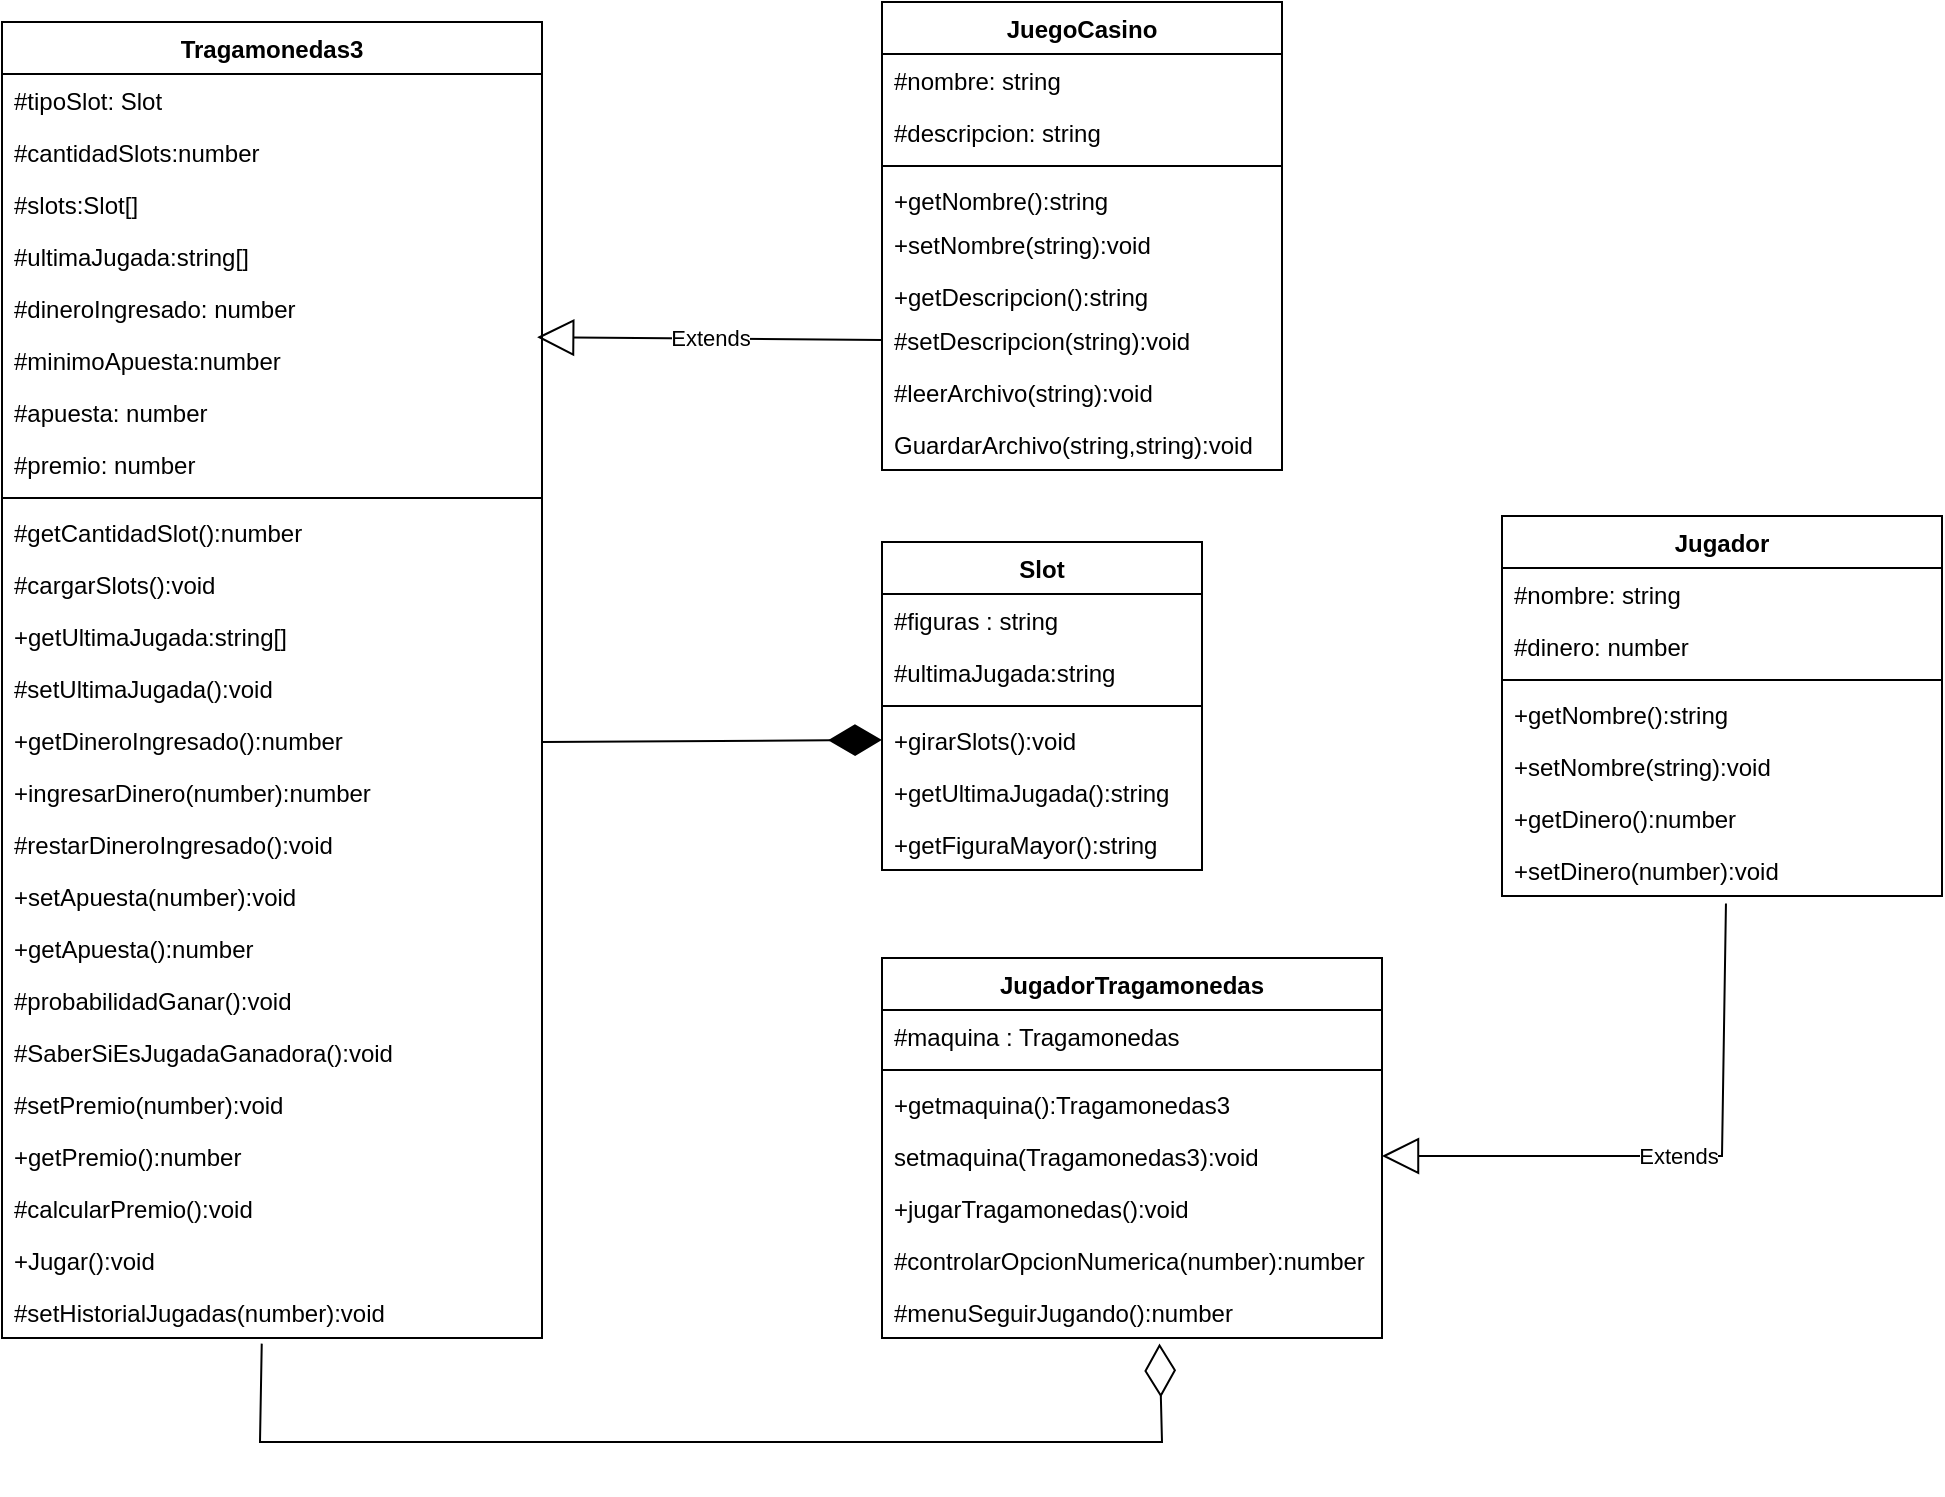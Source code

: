 <mxfile version="20.3.0" type="device" pages="5"><diagram id="fhys7tZqrEYQVyIQV0Z8" name="TRAGAMONEDAS3"><mxGraphModel dx="1038" dy="649" grid="1" gridSize="10" guides="1" tooltips="1" connect="1" arrows="1" fold="1" page="1" pageScale="1" pageWidth="1169" pageHeight="827" math="0" shadow="0"><root><mxCell id="0"/><mxCell id="1" parent="0"/><mxCell id="a2RrK0xeWU8b3U0xF5M8-1" value="Slot" style="swimlane;fontStyle=1;align=center;verticalAlign=top;childLayout=stackLayout;horizontal=1;startSize=26;horizontalStack=0;resizeParent=1;resizeParentMax=0;resizeLast=0;collapsible=1;marginBottom=0;" parent="1" vertex="1"><mxGeometry x="540" y="300" width="160" height="164" as="geometry"/></mxCell><mxCell id="a2RrK0xeWU8b3U0xF5M8-2" value="#figuras : string" style="text;strokeColor=none;fillColor=none;align=left;verticalAlign=top;spacingLeft=4;spacingRight=4;overflow=hidden;rotatable=0;points=[[0,0.5],[1,0.5]];portConstraint=eastwest;" parent="a2RrK0xeWU8b3U0xF5M8-1" vertex="1"><mxGeometry y="26" width="160" height="26" as="geometry"/></mxCell><mxCell id="a2RrK0xeWU8b3U0xF5M8-5" value="#ultimaJugada:string" style="text;strokeColor=none;fillColor=none;align=left;verticalAlign=top;spacingLeft=4;spacingRight=4;overflow=hidden;rotatable=0;points=[[0,0.5],[1,0.5]];portConstraint=eastwest;" parent="a2RrK0xeWU8b3U0xF5M8-1" vertex="1"><mxGeometry y="52" width="160" height="26" as="geometry"/></mxCell><mxCell id="a2RrK0xeWU8b3U0xF5M8-3" value="" style="line;strokeWidth=1;fillColor=none;align=left;verticalAlign=middle;spacingTop=-1;spacingLeft=3;spacingRight=3;rotatable=0;labelPosition=right;points=[];portConstraint=eastwest;strokeColor=inherit;" parent="a2RrK0xeWU8b3U0xF5M8-1" vertex="1"><mxGeometry y="78" width="160" height="8" as="geometry"/></mxCell><mxCell id="a2RrK0xeWU8b3U0xF5M8-4" value="+girarSlots():void" style="text;strokeColor=none;fillColor=none;align=left;verticalAlign=top;spacingLeft=4;spacingRight=4;overflow=hidden;rotatable=0;points=[[0,0.5],[1,0.5]];portConstraint=eastwest;" parent="a2RrK0xeWU8b3U0xF5M8-1" vertex="1"><mxGeometry y="86" width="160" height="26" as="geometry"/></mxCell><mxCell id="a2RrK0xeWU8b3U0xF5M8-7" value="+getUltimaJugada():string" style="text;strokeColor=none;fillColor=none;align=left;verticalAlign=top;spacingLeft=4;spacingRight=4;overflow=hidden;rotatable=0;points=[[0,0.5],[1,0.5]];portConstraint=eastwest;" parent="a2RrK0xeWU8b3U0xF5M8-1" vertex="1"><mxGeometry y="112" width="160" height="26" as="geometry"/></mxCell><mxCell id="d4cMLG_ZlN6BgULFDRO2-1" value="+getFiguraMayor():string" style="text;strokeColor=none;fillColor=none;align=left;verticalAlign=top;spacingLeft=4;spacingRight=4;overflow=hidden;rotatable=0;points=[[0,0.5],[1,0.5]];portConstraint=eastwest;" parent="a2RrK0xeWU8b3U0xF5M8-1" vertex="1"><mxGeometry y="138" width="160" height="26" as="geometry"/></mxCell><mxCell id="a2RrK0xeWU8b3U0xF5M8-9" value="Tragamonedas3" style="swimlane;fontStyle=1;align=center;verticalAlign=top;childLayout=stackLayout;horizontal=1;startSize=26;horizontalStack=0;resizeParent=1;resizeParentMax=0;resizeLast=0;collapsible=1;marginBottom=0;" parent="1" vertex="1"><mxGeometry x="100" y="40" width="270" height="658" as="geometry"/></mxCell><mxCell id="a2RrK0xeWU8b3U0xF5M8-10" value="#tipoSlot: Slot" style="text;strokeColor=none;fillColor=none;align=left;verticalAlign=top;spacingLeft=4;spacingRight=4;overflow=hidden;rotatable=0;points=[[0,0.5],[1,0.5]];portConstraint=eastwest;" parent="a2RrK0xeWU8b3U0xF5M8-9" vertex="1"><mxGeometry y="26" width="270" height="26" as="geometry"/></mxCell><mxCell id="a2RrK0xeWU8b3U0xF5M8-17" value="#cantidadSlots:number" style="text;strokeColor=none;fillColor=none;align=left;verticalAlign=top;spacingLeft=4;spacingRight=4;overflow=hidden;rotatable=0;points=[[0,0.5],[1,0.5]];portConstraint=eastwest;" parent="a2RrK0xeWU8b3U0xF5M8-9" vertex="1"><mxGeometry y="52" width="270" height="26" as="geometry"/></mxCell><mxCell id="a2RrK0xeWU8b3U0xF5M8-11" value="#slots:Slot[]" style="text;strokeColor=none;fillColor=none;align=left;verticalAlign=top;spacingLeft=4;spacingRight=4;overflow=hidden;rotatable=0;points=[[0,0.5],[1,0.5]];portConstraint=eastwest;" parent="a2RrK0xeWU8b3U0xF5M8-9" vertex="1"><mxGeometry y="78" width="270" height="26" as="geometry"/></mxCell><mxCell id="a2RrK0xeWU8b3U0xF5M8-12" value="#ultimaJugada:string[]" style="text;strokeColor=none;fillColor=none;align=left;verticalAlign=top;spacingLeft=4;spacingRight=4;overflow=hidden;rotatable=0;points=[[0,0.5],[1,0.5]];portConstraint=eastwest;" parent="a2RrK0xeWU8b3U0xF5M8-9" vertex="1"><mxGeometry y="104" width="270" height="26" as="geometry"/></mxCell><mxCell id="OLfZhMz5giFEJxl9VwPD-4" value="#dineroIngresado: number" style="text;strokeColor=none;fillColor=none;align=left;verticalAlign=top;spacingLeft=4;spacingRight=4;overflow=hidden;rotatable=0;points=[[0,0.5],[1,0.5]];portConstraint=eastwest;" parent="a2RrK0xeWU8b3U0xF5M8-9" vertex="1"><mxGeometry y="130" width="270" height="26" as="geometry"/></mxCell><mxCell id="a2RrK0xeWU8b3U0xF5M8-22" value="#minimoApuesta:number" style="text;strokeColor=none;fillColor=none;align=left;verticalAlign=top;spacingLeft=4;spacingRight=4;overflow=hidden;rotatable=0;points=[[0,0.5],[1,0.5]];portConstraint=eastwest;" parent="a2RrK0xeWU8b3U0xF5M8-9" vertex="1"><mxGeometry y="156" width="270" height="26" as="geometry"/></mxCell><mxCell id="OLfZhMz5giFEJxl9VwPD-5" value="#apuesta: number" style="text;strokeColor=none;fillColor=none;align=left;verticalAlign=top;spacingLeft=4;spacingRight=4;overflow=hidden;rotatable=0;points=[[0,0.5],[1,0.5]];portConstraint=eastwest;" parent="a2RrK0xeWU8b3U0xF5M8-9" vertex="1"><mxGeometry y="182" width="270" height="26" as="geometry"/></mxCell><mxCell id="OLfZhMz5giFEJxl9VwPD-6" value="#premio: number" style="text;strokeColor=none;fillColor=none;align=left;verticalAlign=top;spacingLeft=4;spacingRight=4;overflow=hidden;rotatable=0;points=[[0,0.5],[1,0.5]];portConstraint=eastwest;" parent="a2RrK0xeWU8b3U0xF5M8-9" vertex="1"><mxGeometry y="208" width="270" height="26" as="geometry"/></mxCell><mxCell id="a2RrK0xeWU8b3U0xF5M8-13" value="" style="line;strokeWidth=1;fillColor=none;align=left;verticalAlign=middle;spacingTop=-1;spacingLeft=3;spacingRight=3;rotatable=0;labelPosition=right;points=[];portConstraint=eastwest;strokeColor=inherit;" parent="a2RrK0xeWU8b3U0xF5M8-9" vertex="1"><mxGeometry y="234" width="270" height="8" as="geometry"/></mxCell><mxCell id="a2RrK0xeWU8b3U0xF5M8-14" value="#getCantidadSlot():number" style="text;strokeColor=none;fillColor=none;align=left;verticalAlign=top;spacingLeft=4;spacingRight=4;overflow=hidden;rotatable=0;points=[[0,0.5],[1,0.5]];portConstraint=eastwest;" parent="a2RrK0xeWU8b3U0xF5M8-9" vertex="1"><mxGeometry y="242" width="270" height="26" as="geometry"/></mxCell><mxCell id="a2RrK0xeWU8b3U0xF5M8-15" value="#cargarSlots():void" style="text;strokeColor=none;fillColor=none;align=left;verticalAlign=top;spacingLeft=4;spacingRight=4;overflow=hidden;rotatable=0;points=[[0,0.5],[1,0.5]];portConstraint=eastwest;" parent="a2RrK0xeWU8b3U0xF5M8-9" vertex="1"><mxGeometry y="268" width="270" height="26" as="geometry"/></mxCell><mxCell id="a2RrK0xeWU8b3U0xF5M8-16" value="+getUltimaJugada:string[]" style="text;strokeColor=none;fillColor=none;align=left;verticalAlign=top;spacingLeft=4;spacingRight=4;overflow=hidden;rotatable=0;points=[[0,0.5],[1,0.5]];portConstraint=eastwest;" parent="a2RrK0xeWU8b3U0xF5M8-9" vertex="1"><mxGeometry y="294" width="270" height="26" as="geometry"/></mxCell><mxCell id="OLfZhMz5giFEJxl9VwPD-8" value="#setUltimaJugada():void" style="text;strokeColor=none;fillColor=none;align=left;verticalAlign=top;spacingLeft=4;spacingRight=4;overflow=hidden;rotatable=0;points=[[0,0.5],[1,0.5]];portConstraint=eastwest;" parent="a2RrK0xeWU8b3U0xF5M8-9" vertex="1"><mxGeometry y="320" width="270" height="26" as="geometry"/></mxCell><mxCell id="OLfZhMz5giFEJxl9VwPD-10" value="+getDineroIngresado():number" style="text;strokeColor=none;fillColor=none;align=left;verticalAlign=top;spacingLeft=4;spacingRight=4;overflow=hidden;rotatable=0;points=[[0,0.5],[1,0.5]];portConstraint=eastwest;" parent="a2RrK0xeWU8b3U0xF5M8-9" vertex="1"><mxGeometry y="346" width="270" height="26" as="geometry"/></mxCell><mxCell id="OLfZhMz5giFEJxl9VwPD-9" value="+ingresarDinero(number):number" style="text;strokeColor=none;fillColor=none;align=left;verticalAlign=top;spacingLeft=4;spacingRight=4;overflow=hidden;rotatable=0;points=[[0,0.5],[1,0.5]];portConstraint=eastwest;" parent="a2RrK0xeWU8b3U0xF5M8-9" vertex="1"><mxGeometry y="372" width="270" height="26" as="geometry"/></mxCell><mxCell id="OLfZhMz5giFEJxl9VwPD-11" value="#restarDineroIngresado():void" style="text;strokeColor=none;fillColor=none;align=left;verticalAlign=top;spacingLeft=4;spacingRight=4;overflow=hidden;rotatable=0;points=[[0,0.5],[1,0.5]];portConstraint=eastwest;" parent="a2RrK0xeWU8b3U0xF5M8-9" vertex="1"><mxGeometry y="398" width="270" height="26" as="geometry"/></mxCell><mxCell id="a2RrK0xeWU8b3U0xF5M8-27" value="+setApuesta(number):void" style="text;strokeColor=none;fillColor=none;align=left;verticalAlign=top;spacingLeft=4;spacingRight=4;overflow=hidden;rotatable=0;points=[[0,0.5],[1,0.5]];portConstraint=eastwest;" parent="a2RrK0xeWU8b3U0xF5M8-9" vertex="1"><mxGeometry y="424" width="270" height="26" as="geometry"/></mxCell><mxCell id="OLfZhMz5giFEJxl9VwPD-12" value="+getApuesta():number" style="text;strokeColor=none;fillColor=none;align=left;verticalAlign=top;spacingLeft=4;spacingRight=4;overflow=hidden;rotatable=0;points=[[0,0.5],[1,0.5]];portConstraint=eastwest;" parent="a2RrK0xeWU8b3U0xF5M8-9" vertex="1"><mxGeometry y="450" width="270" height="26" as="geometry"/></mxCell><mxCell id="a2RrK0xeWU8b3U0xF5M8-29" value="#probabilidadGanar():void" style="text;strokeColor=none;fillColor=none;align=left;verticalAlign=top;spacingLeft=4;spacingRight=4;overflow=hidden;rotatable=0;points=[[0,0.5],[1,0.5]];portConstraint=eastwest;" parent="a2RrK0xeWU8b3U0xF5M8-9" vertex="1"><mxGeometry y="476" width="270" height="26" as="geometry"/></mxCell><mxCell id="OLfZhMz5giFEJxl9VwPD-13" value="#SaberSiEsJugadaGanadora():void" style="text;strokeColor=none;fillColor=none;align=left;verticalAlign=top;spacingLeft=4;spacingRight=4;overflow=hidden;rotatable=0;points=[[0,0.5],[1,0.5]];portConstraint=eastwest;" parent="a2RrK0xeWU8b3U0xF5M8-9" vertex="1"><mxGeometry y="502" width="270" height="26" as="geometry"/></mxCell><mxCell id="OLfZhMz5giFEJxl9VwPD-15" value="#setPremio(number):void" style="text;strokeColor=none;fillColor=none;align=left;verticalAlign=top;spacingLeft=4;spacingRight=4;overflow=hidden;rotatable=0;points=[[0,0.5],[1,0.5]];portConstraint=eastwest;" parent="a2RrK0xeWU8b3U0xF5M8-9" vertex="1"><mxGeometry y="528" width="270" height="26" as="geometry"/></mxCell><mxCell id="OLfZhMz5giFEJxl9VwPD-16" value="+getPremio():number" style="text;strokeColor=none;fillColor=none;align=left;verticalAlign=top;spacingLeft=4;spacingRight=4;overflow=hidden;rotatable=0;points=[[0,0.5],[1,0.5]];portConstraint=eastwest;" parent="a2RrK0xeWU8b3U0xF5M8-9" vertex="1"><mxGeometry y="554" width="270" height="26" as="geometry"/></mxCell><mxCell id="a2RrK0xeWU8b3U0xF5M8-31" value="#calcularPremio():void" style="text;strokeColor=none;fillColor=none;align=left;verticalAlign=top;spacingLeft=4;spacingRight=4;overflow=hidden;rotatable=0;points=[[0,0.5],[1,0.5]];portConstraint=eastwest;" parent="a2RrK0xeWU8b3U0xF5M8-9" vertex="1"><mxGeometry y="580" width="270" height="26" as="geometry"/></mxCell><mxCell id="OLfZhMz5giFEJxl9VwPD-17" value="+Jugar():void" style="text;strokeColor=none;fillColor=none;align=left;verticalAlign=top;spacingLeft=4;spacingRight=4;overflow=hidden;rotatable=0;points=[[0,0.5],[1,0.5]];portConstraint=eastwest;" parent="a2RrK0xeWU8b3U0xF5M8-9" vertex="1"><mxGeometry y="606" width="270" height="26" as="geometry"/></mxCell><mxCell id="fKxXsTyQRAnppGJWzDBW-2" value="#setHistorialJugadas(number):void" style="text;strokeColor=none;fillColor=none;align=left;verticalAlign=top;spacingLeft=4;spacingRight=4;overflow=hidden;rotatable=0;points=[[0,0.5],[1,0.5]];portConstraint=eastwest;" parent="a2RrK0xeWU8b3U0xF5M8-9" vertex="1"><mxGeometry y="632" width="270" height="26" as="geometry"/></mxCell><mxCell id="fPBgSear_0-8VcTdsJId-5" value="JugadorTragamonedas" style="swimlane;fontStyle=1;align=center;verticalAlign=top;childLayout=stackLayout;horizontal=1;startSize=26;horizontalStack=0;resizeParent=1;resizeParentMax=0;resizeLast=0;collapsible=1;marginBottom=0;" parent="1" vertex="1"><mxGeometry x="540" y="508" width="250" height="190" as="geometry"/></mxCell><mxCell id="yg9cUI85NY5AHoipaJDU-2" value="#maquina : Tragamonedas" style="text;strokeColor=none;fillColor=none;align=left;verticalAlign=top;spacingLeft=4;spacingRight=4;overflow=hidden;rotatable=0;points=[[0,0.5],[1,0.5]];portConstraint=eastwest;" parent="fPBgSear_0-8VcTdsJId-5" vertex="1"><mxGeometry y="26" width="250" height="26" as="geometry"/></mxCell><mxCell id="fPBgSear_0-8VcTdsJId-7" value="" style="line;strokeWidth=1;fillColor=none;align=left;verticalAlign=middle;spacingTop=-1;spacingLeft=3;spacingRight=3;rotatable=0;labelPosition=right;points=[];portConstraint=eastwest;strokeColor=inherit;" parent="fPBgSear_0-8VcTdsJId-5" vertex="1"><mxGeometry y="52" width="250" height="8" as="geometry"/></mxCell><mxCell id="OLfZhMz5giFEJxl9VwPD-2" value="+getmaquina():Tragamonedas3" style="text;strokeColor=none;fillColor=none;align=left;verticalAlign=top;spacingLeft=4;spacingRight=4;overflow=hidden;rotatable=0;points=[[0,0.5],[1,0.5]];portConstraint=eastwest;" parent="fPBgSear_0-8VcTdsJId-5" vertex="1"><mxGeometry y="60" width="250" height="26" as="geometry"/></mxCell><mxCell id="xPNwAYZfCsxXX24pjhJw-1" value="setmaquina(Tragamonedas3):void" style="text;strokeColor=none;fillColor=none;align=left;verticalAlign=top;spacingLeft=4;spacingRight=4;overflow=hidden;rotatable=0;points=[[0,0.5],[1,0.5]];portConstraint=eastwest;" parent="fPBgSear_0-8VcTdsJId-5" vertex="1"><mxGeometry y="86" width="250" height="26" as="geometry"/></mxCell><mxCell id="xPNwAYZfCsxXX24pjhJw-2" value="+jugarTragamonedas():void" style="text;strokeColor=none;fillColor=none;align=left;verticalAlign=top;spacingLeft=4;spacingRight=4;overflow=hidden;rotatable=0;points=[[0,0.5],[1,0.5]];portConstraint=eastwest;" parent="fPBgSear_0-8VcTdsJId-5" vertex="1"><mxGeometry y="112" width="250" height="26" as="geometry"/></mxCell><mxCell id="07Hoi1t2BUmgArggQsBG-1" value="#controlarOpcionNumerica(number):number" style="text;strokeColor=none;fillColor=none;align=left;verticalAlign=top;spacingLeft=4;spacingRight=4;overflow=hidden;rotatable=0;points=[[0,0.5],[1,0.5]];portConstraint=eastwest;" parent="fPBgSear_0-8VcTdsJId-5" vertex="1"><mxGeometry y="138" width="250" height="26" as="geometry"/></mxCell><mxCell id="07Hoi1t2BUmgArggQsBG-2" value="#menuSeguirJugando():number" style="text;strokeColor=none;fillColor=none;align=left;verticalAlign=top;spacingLeft=4;spacingRight=4;overflow=hidden;rotatable=0;points=[[0,0.5],[1,0.5]];portConstraint=eastwest;" parent="fPBgSear_0-8VcTdsJId-5" vertex="1"><mxGeometry y="164" width="250" height="26" as="geometry"/></mxCell><mxCell id="dYn8KTELF7AESnslits4-3" value="" style="endArrow=diamondThin;endFill=0;endSize=24;html=1;rounded=0;entryX=0.555;entryY=1.108;entryDx=0;entryDy=0;entryPerimeter=0;exitX=0.481;exitY=1.108;exitDx=0;exitDy=0;exitPerimeter=0;" parent="1" source="fKxXsTyQRAnppGJWzDBW-2" target="07Hoi1t2BUmgArggQsBG-2" edge="1"><mxGeometry width="160" relative="1" as="geometry"><mxPoint x="235" y="701" as="sourcePoint"/><mxPoint x="780" y="100" as="targetPoint"/><Array as="points"><mxPoint x="229" y="750"/><mxPoint x="680" y="750"/></Array></mxGeometry></mxCell><mxCell id="1Kb7k6NYVGCOGArSRM1H-1" value="JuegoCasino" style="swimlane;fontStyle=1;align=center;verticalAlign=top;childLayout=stackLayout;horizontal=1;startSize=26;horizontalStack=0;resizeParent=1;resizeParentMax=0;resizeLast=0;collapsible=1;marginBottom=0;" parent="1" vertex="1"><mxGeometry x="540" y="30" width="200" height="234" as="geometry"/></mxCell><mxCell id="1Kb7k6NYVGCOGArSRM1H-2" value="#nombre: string" style="text;strokeColor=none;fillColor=none;align=left;verticalAlign=top;spacingLeft=4;spacingRight=4;overflow=hidden;rotatable=0;points=[[0,0.5],[1,0.5]];portConstraint=eastwest;" parent="1Kb7k6NYVGCOGArSRM1H-1" vertex="1"><mxGeometry y="26" width="200" height="26" as="geometry"/></mxCell><mxCell id="1Kb7k6NYVGCOGArSRM1H-3" value="#descripcion: string" style="text;strokeColor=none;fillColor=none;align=left;verticalAlign=top;spacingLeft=4;spacingRight=4;overflow=hidden;rotatable=0;points=[[0,0.5],[1,0.5]];portConstraint=eastwest;" parent="1Kb7k6NYVGCOGArSRM1H-1" vertex="1"><mxGeometry y="52" width="200" height="26" as="geometry"/></mxCell><mxCell id="1Kb7k6NYVGCOGArSRM1H-4" value="" style="line;strokeWidth=1;fillColor=none;align=left;verticalAlign=middle;spacingTop=-1;spacingLeft=3;spacingRight=3;rotatable=0;labelPosition=right;points=[];portConstraint=eastwest;strokeColor=inherit;" parent="1Kb7k6NYVGCOGArSRM1H-1" vertex="1"><mxGeometry y="78" width="200" height="8" as="geometry"/></mxCell><mxCell id="1Kb7k6NYVGCOGArSRM1H-5" value="+getNombre():string" style="text;strokeColor=none;fillColor=none;align=left;verticalAlign=top;spacingLeft=4;spacingRight=4;overflow=hidden;rotatable=0;points=[[0,0.5],[1,0.5]];portConstraint=eastwest;" parent="1Kb7k6NYVGCOGArSRM1H-1" vertex="1"><mxGeometry y="86" width="200" height="22" as="geometry"/></mxCell><mxCell id="1Kb7k6NYVGCOGArSRM1H-6" value="+setNombre(string):void" style="text;strokeColor=none;fillColor=none;align=left;verticalAlign=top;spacingLeft=4;spacingRight=4;overflow=hidden;rotatable=0;points=[[0,0.5],[1,0.5]];portConstraint=eastwest;" parent="1Kb7k6NYVGCOGArSRM1H-1" vertex="1"><mxGeometry y="108" width="200" height="26" as="geometry"/></mxCell><mxCell id="1Kb7k6NYVGCOGArSRM1H-7" value="+getDescripcion():string" style="text;strokeColor=none;fillColor=none;align=left;verticalAlign=top;spacingLeft=4;spacingRight=4;overflow=hidden;rotatable=0;points=[[0,0.5],[1,0.5]];portConstraint=eastwest;" parent="1Kb7k6NYVGCOGArSRM1H-1" vertex="1"><mxGeometry y="134" width="200" height="22" as="geometry"/></mxCell><mxCell id="1Kb7k6NYVGCOGArSRM1H-8" value="#setDescripcion(string):void" style="text;strokeColor=none;fillColor=none;align=left;verticalAlign=top;spacingLeft=4;spacingRight=4;overflow=hidden;rotatable=0;points=[[0,0.5],[1,0.5]];portConstraint=eastwest;" parent="1Kb7k6NYVGCOGArSRM1H-1" vertex="1"><mxGeometry y="156" width="200" height="26" as="geometry"/></mxCell><mxCell id="1Kb7k6NYVGCOGArSRM1H-9" value="#leerArchivo(string):void" style="text;strokeColor=none;fillColor=none;align=left;verticalAlign=top;spacingLeft=4;spacingRight=4;overflow=hidden;rotatable=0;points=[[0,0.5],[1,0.5]];portConstraint=eastwest;" parent="1Kb7k6NYVGCOGArSRM1H-1" vertex="1"><mxGeometry y="182" width="200" height="26" as="geometry"/></mxCell><mxCell id="fKxXsTyQRAnppGJWzDBW-3" value="GuardarArchivo(string,string):void" style="text;strokeColor=none;fillColor=none;align=left;verticalAlign=top;spacingLeft=4;spacingRight=4;overflow=hidden;rotatable=0;points=[[0,0.5],[1,0.5]];portConstraint=eastwest;" parent="1Kb7k6NYVGCOGArSRM1H-1" vertex="1"><mxGeometry y="208" width="200" height="26" as="geometry"/></mxCell><mxCell id="9bjQOlPxjgWJLTfruyzL-1" value="" style="endArrow=diamondThin;endFill=1;endSize=24;html=1;rounded=0;entryX=0;entryY=0.5;entryDx=0;entryDy=0;" parent="1" target="a2RrK0xeWU8b3U0xF5M8-4" edge="1"><mxGeometry width="160" relative="1" as="geometry"><mxPoint x="370" y="400" as="sourcePoint"/><mxPoint x="530" y="400" as="targetPoint"/></mxGeometry></mxCell><mxCell id="9bjQOlPxjgWJLTfruyzL-2" value="Extends" style="endArrow=block;endSize=16;endFill=0;html=1;rounded=0;exitX=0;exitY=0.5;exitDx=0;exitDy=0;entryX=0.991;entryY=0.062;entryDx=0;entryDy=0;entryPerimeter=0;" parent="1" source="1Kb7k6NYVGCOGArSRM1H-8" target="a2RrK0xeWU8b3U0xF5M8-22" edge="1"><mxGeometry width="160" relative="1" as="geometry"><mxPoint x="660" y="230" as="sourcePoint"/><mxPoint x="820" y="230" as="targetPoint"/></mxGeometry></mxCell><mxCell id="loOU-Taf4Z-qrH5Zyfm0-1" value="Jugador" style="swimlane;fontStyle=1;align=center;verticalAlign=top;childLayout=stackLayout;horizontal=1;startSize=26;horizontalStack=0;resizeParent=1;resizeParentMax=0;resizeLast=0;collapsible=1;marginBottom=0;" parent="1" vertex="1"><mxGeometry x="850" y="287" width="220" height="190" as="geometry"/></mxCell><mxCell id="loOU-Taf4Z-qrH5Zyfm0-2" value="#nombre: string" style="text;strokeColor=none;fillColor=none;align=left;verticalAlign=top;spacingLeft=4;spacingRight=4;overflow=hidden;rotatable=0;points=[[0,0.5],[1,0.5]];portConstraint=eastwest;" parent="loOU-Taf4Z-qrH5Zyfm0-1" vertex="1"><mxGeometry y="26" width="220" height="26" as="geometry"/></mxCell><mxCell id="loOU-Taf4Z-qrH5Zyfm0-3" value="#dinero: number" style="text;strokeColor=none;fillColor=none;align=left;verticalAlign=top;spacingLeft=4;spacingRight=4;overflow=hidden;rotatable=0;points=[[0,0.5],[1,0.5]];portConstraint=eastwest;" parent="loOU-Taf4Z-qrH5Zyfm0-1" vertex="1"><mxGeometry y="52" width="220" height="26" as="geometry"/></mxCell><mxCell id="loOU-Taf4Z-qrH5Zyfm0-4" value="" style="line;strokeWidth=1;fillColor=none;align=left;verticalAlign=middle;spacingTop=-1;spacingLeft=3;spacingRight=3;rotatable=0;labelPosition=right;points=[];portConstraint=eastwest;strokeColor=inherit;" parent="loOU-Taf4Z-qrH5Zyfm0-1" vertex="1"><mxGeometry y="78" width="220" height="8" as="geometry"/></mxCell><mxCell id="loOU-Taf4Z-qrH5Zyfm0-5" value="+getNombre():string" style="text;strokeColor=none;fillColor=none;align=left;verticalAlign=top;spacingLeft=4;spacingRight=4;overflow=hidden;rotatable=0;points=[[0,0.5],[1,0.5]];portConstraint=eastwest;" parent="loOU-Taf4Z-qrH5Zyfm0-1" vertex="1"><mxGeometry y="86" width="220" height="26" as="geometry"/></mxCell><mxCell id="loOU-Taf4Z-qrH5Zyfm0-6" value="+setNombre(string):void" style="text;strokeColor=none;fillColor=none;align=left;verticalAlign=top;spacingLeft=4;spacingRight=4;overflow=hidden;rotatable=0;points=[[0,0.5],[1,0.5]];portConstraint=eastwest;" parent="loOU-Taf4Z-qrH5Zyfm0-1" vertex="1"><mxGeometry y="112" width="220" height="26" as="geometry"/></mxCell><mxCell id="loOU-Taf4Z-qrH5Zyfm0-7" value="+getDinero():number" style="text;strokeColor=none;fillColor=none;align=left;verticalAlign=top;spacingLeft=4;spacingRight=4;overflow=hidden;rotatable=0;points=[[0,0.5],[1,0.5]];portConstraint=eastwest;" parent="loOU-Taf4Z-qrH5Zyfm0-1" vertex="1"><mxGeometry y="138" width="220" height="26" as="geometry"/></mxCell><mxCell id="loOU-Taf4Z-qrH5Zyfm0-8" value="+setDinero(number):void" style="text;strokeColor=none;fillColor=none;align=left;verticalAlign=top;spacingLeft=4;spacingRight=4;overflow=hidden;rotatable=0;points=[[0,0.5],[1,0.5]];portConstraint=eastwest;" parent="loOU-Taf4Z-qrH5Zyfm0-1" vertex="1"><mxGeometry y="164" width="220" height="26" as="geometry"/></mxCell><mxCell id="loOU-Taf4Z-qrH5Zyfm0-9" value="Extends" style="endArrow=block;endSize=16;endFill=0;html=1;rounded=0;exitX=0.509;exitY=1.146;exitDx=0;exitDy=0;exitPerimeter=0;entryX=1;entryY=0.5;entryDx=0;entryDy=0;" parent="1" source="loOU-Taf4Z-qrH5Zyfm0-8" target="xPNwAYZfCsxXX24pjhJw-1" edge="1"><mxGeometry width="160" relative="1" as="geometry"><mxPoint x="930" y="560" as="sourcePoint"/><mxPoint x="1090" y="560" as="targetPoint"/><Array as="points"><mxPoint x="960" y="607"/></Array></mxGeometry></mxCell></root></mxGraphModel></diagram><diagram name="TRAGAMONEDAS5" id="U2PzeMmfip32gZBZ_czw"><mxGraphModel dx="1038" dy="649" grid="1" gridSize="10" guides="1" tooltips="1" connect="1" arrows="1" fold="1" page="1" pageScale="1" pageWidth="1169" pageHeight="827" math="0" shadow="0"><root><mxCell id="Wi6fgGf3tlhvtymJUoj5-0"/><mxCell id="Wi6fgGf3tlhvtymJUoj5-1" parent="Wi6fgGf3tlhvtymJUoj5-0"/><mxCell id="Wi6fgGf3tlhvtymJUoj5-2" value="Slot" style="swimlane;fontStyle=1;align=center;verticalAlign=top;childLayout=stackLayout;horizontal=1;startSize=26;horizontalStack=0;resizeParent=1;resizeParentMax=0;resizeLast=0;collapsible=1;marginBottom=0;" parent="Wi6fgGf3tlhvtymJUoj5-1" vertex="1"><mxGeometry x="40" y="260" width="160" height="164" as="geometry"/></mxCell><mxCell id="Wi6fgGf3tlhvtymJUoj5-3" value="#figuras : string" style="text;strokeColor=none;fillColor=none;align=left;verticalAlign=top;spacingLeft=4;spacingRight=4;overflow=hidden;rotatable=0;points=[[0,0.5],[1,0.5]];portConstraint=eastwest;" parent="Wi6fgGf3tlhvtymJUoj5-2" vertex="1"><mxGeometry y="26" width="160" height="26" as="geometry"/></mxCell><mxCell id="Wi6fgGf3tlhvtymJUoj5-4" value="#ultimaJugada:string" style="text;strokeColor=none;fillColor=none;align=left;verticalAlign=top;spacingLeft=4;spacingRight=4;overflow=hidden;rotatable=0;points=[[0,0.5],[1,0.5]];portConstraint=eastwest;" parent="Wi6fgGf3tlhvtymJUoj5-2" vertex="1"><mxGeometry y="52" width="160" height="26" as="geometry"/></mxCell><mxCell id="Wi6fgGf3tlhvtymJUoj5-5" value="" style="line;strokeWidth=1;fillColor=none;align=left;verticalAlign=middle;spacingTop=-1;spacingLeft=3;spacingRight=3;rotatable=0;labelPosition=right;points=[];portConstraint=eastwest;strokeColor=inherit;" parent="Wi6fgGf3tlhvtymJUoj5-2" vertex="1"><mxGeometry y="78" width="160" height="8" as="geometry"/></mxCell><mxCell id="Wi6fgGf3tlhvtymJUoj5-6" value="+girarSlots():void" style="text;strokeColor=none;fillColor=none;align=left;verticalAlign=top;spacingLeft=4;spacingRight=4;overflow=hidden;rotatable=0;points=[[0,0.5],[1,0.5]];portConstraint=eastwest;" parent="Wi6fgGf3tlhvtymJUoj5-2" vertex="1"><mxGeometry y="86" width="160" height="26" as="geometry"/></mxCell><mxCell id="Wi6fgGf3tlhvtymJUoj5-7" value="+getUltimaJugada():string" style="text;strokeColor=none;fillColor=none;align=left;verticalAlign=top;spacingLeft=4;spacingRight=4;overflow=hidden;rotatable=0;points=[[0,0.5],[1,0.5]];portConstraint=eastwest;" parent="Wi6fgGf3tlhvtymJUoj5-2" vertex="1"><mxGeometry y="112" width="160" height="26" as="geometry"/></mxCell><mxCell id="Wi6fgGf3tlhvtymJUoj5-8" value="+getFiguraMayor():string" style="text;strokeColor=none;fillColor=none;align=left;verticalAlign=top;spacingLeft=4;spacingRight=4;overflow=hidden;rotatable=0;points=[[0,0.5],[1,0.5]];portConstraint=eastwest;" parent="Wi6fgGf3tlhvtymJUoj5-2" vertex="1"><mxGeometry y="138" width="160" height="26" as="geometry"/></mxCell><mxCell id="Wi6fgGf3tlhvtymJUoj5-9" value="Tragamonedas5" style="swimlane;fontStyle=1;align=center;verticalAlign=top;childLayout=stackLayout;horizontal=1;startSize=26;horizontalStack=0;resizeParent=1;resizeParentMax=0;resizeLast=0;collapsible=1;marginBottom=0;" parent="Wi6fgGf3tlhvtymJUoj5-1" vertex="1"><mxGeometry x="315" y="40" width="270" height="320" as="geometry"/></mxCell><mxCell id="Wi6fgGf3tlhvtymJUoj5-10" value="#pozoTotal: number" style="text;strokeColor=none;fillColor=none;align=left;verticalAlign=top;spacingLeft=4;spacingRight=4;overflow=hidden;rotatable=0;points=[[0,0.5],[1,0.5]];portConstraint=eastwest;" parent="Wi6fgGf3tlhvtymJUoj5-9" vertex="1"><mxGeometry y="26" width="270" height="26" as="geometry"/></mxCell><mxCell id="Wi6fgGf3tlhvtymJUoj5-11" value="#jugadaPozoTotal: string[]" style="text;strokeColor=none;fillColor=none;align=left;verticalAlign=top;spacingLeft=4;spacingRight=4;overflow=hidden;rotatable=0;points=[[0,0.5],[1,0.5]];portConstraint=eastwest;" parent="Wi6fgGf3tlhvtymJUoj5-9" vertex="1"><mxGeometry y="52" width="270" height="26" as="geometry"/></mxCell><mxCell id="Wi6fgGf3tlhvtymJUoj5-18" value="" style="line;strokeWidth=1;fillColor=none;align=left;verticalAlign=middle;spacingTop=-1;spacingLeft=3;spacingRight=3;rotatable=0;labelPosition=right;points=[];portConstraint=eastwest;strokeColor=inherit;" parent="Wi6fgGf3tlhvtymJUoj5-9" vertex="1"><mxGeometry y="78" width="270" height="8" as="geometry"/></mxCell><mxCell id="Wi6fgGf3tlhvtymJUoj5-19" value="#getPozoTotal():number" style="text;strokeColor=none;fillColor=none;align=left;verticalAlign=top;spacingLeft=4;spacingRight=4;overflow=hidden;rotatable=0;points=[[0,0.5],[1,0.5]];portConstraint=eastwest;" parent="Wi6fgGf3tlhvtymJUoj5-9" vertex="1"><mxGeometry y="86" width="270" height="26" as="geometry"/></mxCell><mxCell id="Wi6fgGf3tlhvtymJUoj5-20" value="#incrementarPozoTotal():void" style="text;strokeColor=none;fillColor=none;align=left;verticalAlign=top;spacingLeft=4;spacingRight=4;overflow=hidden;rotatable=0;points=[[0,0.5],[1,0.5]];portConstraint=eastwest;" parent="Wi6fgGf3tlhvtymJUoj5-9" vertex="1"><mxGeometry y="112" width="270" height="26" as="geometry"/></mxCell><mxCell id="Wi6fgGf3tlhvtymJUoj5-21" value="+getJugadaTotal:string[]" style="text;strokeColor=none;fillColor=none;align=left;verticalAlign=top;spacingLeft=4;spacingRight=4;overflow=hidden;rotatable=0;points=[[0,0.5],[1,0.5]];portConstraint=eastwest;" parent="Wi6fgGf3tlhvtymJUoj5-9" vertex="1"><mxGeometry y="138" width="270" height="26" as="geometry"/></mxCell><mxCell id="Wi6fgGf3tlhvtymJUoj5-22" value="#setJugadaPozoTotal():void" style="text;strokeColor=none;fillColor=none;align=left;verticalAlign=top;spacingLeft=4;spacingRight=4;overflow=hidden;rotatable=0;points=[[0,0.5],[1,0.5]];portConstraint=eastwest;" parent="Wi6fgGf3tlhvtymJUoj5-9" vertex="1"><mxGeometry y="164" width="270" height="26" as="geometry"/></mxCell><mxCell id="Wi6fgGf3tlhvtymJUoj5-23" value="#ganarPozo():boolean" style="text;strokeColor=none;fillColor=none;align=left;verticalAlign=top;spacingLeft=4;spacingRight=4;overflow=hidden;rotatable=0;points=[[0,0.5],[1,0.5]];portConstraint=eastwest;" parent="Wi6fgGf3tlhvtymJUoj5-9" vertex="1"><mxGeometry y="190" width="270" height="26" as="geometry"/></mxCell><mxCell id="Wi6fgGf3tlhvtymJUoj5-24" value="#resetPremioPozoTotal():void" style="text;strokeColor=none;fillColor=none;align=left;verticalAlign=top;spacingLeft=4;spacingRight=4;overflow=hidden;rotatable=0;points=[[0,0.5],[1,0.5]];portConstraint=eastwest;" parent="Wi6fgGf3tlhvtymJUoj5-9" vertex="1"><mxGeometry y="216" width="270" height="26" as="geometry"/></mxCell><mxCell id="Wi6fgGf3tlhvtymJUoj5-25" value="#ganarPozo():boolean" style="text;strokeColor=none;fillColor=none;align=left;verticalAlign=top;spacingLeft=4;spacingRight=4;overflow=hidden;rotatable=0;points=[[0,0.5],[1,0.5]];portConstraint=eastwest;" parent="Wi6fgGf3tlhvtymJUoj5-9" vertex="1"><mxGeometry y="242" width="270" height="26" as="geometry"/></mxCell><mxCell id="Wi6fgGf3tlhvtymJUoj5-26" value="#probabilidadGanar():boolean" style="text;strokeColor=none;fillColor=none;align=left;verticalAlign=top;spacingLeft=4;spacingRight=4;overflow=hidden;rotatable=0;points=[[0,0.5],[1,0.5]];portConstraint=eastwest;" parent="Wi6fgGf3tlhvtymJUoj5-9" vertex="1"><mxGeometry y="268" width="270" height="26" as="geometry"/></mxCell><mxCell id="Wi6fgGf3tlhvtymJUoj5-33" value="+Jugar():void" style="text;strokeColor=none;fillColor=none;align=left;verticalAlign=top;spacingLeft=4;spacingRight=4;overflow=hidden;rotatable=0;points=[[0,0.5],[1,0.5]];portConstraint=eastwest;" parent="Wi6fgGf3tlhvtymJUoj5-9" vertex="1"><mxGeometry y="294" width="270" height="26" as="geometry"/></mxCell><mxCell id="Wi6fgGf3tlhvtymJUoj5-40" value="" style="endArrow=diamondThin;endFill=0;endSize=24;html=1;rounded=0;exitX=0.001;exitY=0.131;exitDx=0;exitDy=0;exitPerimeter=0;entryX=0.5;entryY=0;entryDx=0;entryDy=0;" parent="Wi6fgGf3tlhvtymJUoj5-1" target="Wi6fgGf3tlhvtymJUoj5-2" edge="1"><mxGeometry width="160" relative="1" as="geometry"><mxPoint x="310.27" y="173.406" as="sourcePoint"/><mxPoint x="240" y="200" as="targetPoint"/><Array as="points"><mxPoint x="120" y="173"/></Array></mxGeometry></mxCell><mxCell id="Wi6fgGf3tlhvtymJUoj5-42" value="Extends" style="endArrow=block;endSize=16;endFill=0;html=1;rounded=0;entryX=-0.006;entryY=0.892;entryDx=0;entryDy=0;entryPerimeter=0;exitX=1;exitY=0.5;exitDx=0;exitDy=0;" parent="Wi6fgGf3tlhvtymJUoj5-1" source="Wi6fgGf3tlhvtymJUoj5-25" target="DqYWMVxbYMJpeYmOzpwD-3" edge="1"><mxGeometry width="160" relative="1" as="geometry"><mxPoint x="640" y="310" as="sourcePoint"/><mxPoint x="680" y="150" as="targetPoint"/><Array as="points"><mxPoint x="680" y="295"/><mxPoint x="680" y="151"/></Array></mxGeometry></mxCell><mxCell id="K7QzrNOekx6uolCTzwZV-0" value="JugadorTragamonedas" style="swimlane;fontStyle=1;align=center;verticalAlign=top;childLayout=stackLayout;horizontal=1;startSize=26;horizontalStack=0;resizeParent=1;resizeParentMax=0;resizeLast=0;collapsible=1;marginBottom=0;" parent="Wi6fgGf3tlhvtymJUoj5-1" vertex="1"><mxGeometry x="400" y="518" width="250" height="190" as="geometry"/></mxCell><mxCell id="K7QzrNOekx6uolCTzwZV-1" value="#maquina : Tragamonedas" style="text;strokeColor=none;fillColor=none;align=left;verticalAlign=top;spacingLeft=4;spacingRight=4;overflow=hidden;rotatable=0;points=[[0,0.5],[1,0.5]];portConstraint=eastwest;" parent="K7QzrNOekx6uolCTzwZV-0" vertex="1"><mxGeometry y="26" width="250" height="26" as="geometry"/></mxCell><mxCell id="K7QzrNOekx6uolCTzwZV-2" value="" style="line;strokeWidth=1;fillColor=none;align=left;verticalAlign=middle;spacingTop=-1;spacingLeft=3;spacingRight=3;rotatable=0;labelPosition=right;points=[];portConstraint=eastwest;strokeColor=inherit;" parent="K7QzrNOekx6uolCTzwZV-0" vertex="1"><mxGeometry y="52" width="250" height="8" as="geometry"/></mxCell><mxCell id="K7QzrNOekx6uolCTzwZV-3" value="+getmaquina():Tragamonedas3" style="text;strokeColor=none;fillColor=none;align=left;verticalAlign=top;spacingLeft=4;spacingRight=4;overflow=hidden;rotatable=0;points=[[0,0.5],[1,0.5]];portConstraint=eastwest;" parent="K7QzrNOekx6uolCTzwZV-0" vertex="1"><mxGeometry y="60" width="250" height="26" as="geometry"/></mxCell><mxCell id="K7QzrNOekx6uolCTzwZV-4" value="setmaquina(Tragamonedas3):void" style="text;strokeColor=none;fillColor=none;align=left;verticalAlign=top;spacingLeft=4;spacingRight=4;overflow=hidden;rotatable=0;points=[[0,0.5],[1,0.5]];portConstraint=eastwest;" parent="K7QzrNOekx6uolCTzwZV-0" vertex="1"><mxGeometry y="86" width="250" height="26" as="geometry"/></mxCell><mxCell id="K7QzrNOekx6uolCTzwZV-5" value="+jugarTragamonedas():void" style="text;strokeColor=none;fillColor=none;align=left;verticalAlign=top;spacingLeft=4;spacingRight=4;overflow=hidden;rotatable=0;points=[[0,0.5],[1,0.5]];portConstraint=eastwest;" parent="K7QzrNOekx6uolCTzwZV-0" vertex="1"><mxGeometry y="112" width="250" height="26" as="geometry"/></mxCell><mxCell id="K7QzrNOekx6uolCTzwZV-6" value="#controlarOpcionNumerica(number):number" style="text;strokeColor=none;fillColor=none;align=left;verticalAlign=top;spacingLeft=4;spacingRight=4;overflow=hidden;rotatable=0;points=[[0,0.5],[1,0.5]];portConstraint=eastwest;" parent="K7QzrNOekx6uolCTzwZV-0" vertex="1"><mxGeometry y="138" width="250" height="26" as="geometry"/></mxCell><mxCell id="K7QzrNOekx6uolCTzwZV-7" value="#menuSeguirJugando():number" style="text;strokeColor=none;fillColor=none;align=left;verticalAlign=top;spacingLeft=4;spacingRight=4;overflow=hidden;rotatable=0;points=[[0,0.5],[1,0.5]];portConstraint=eastwest;" parent="K7QzrNOekx6uolCTzwZV-0" vertex="1"><mxGeometry y="164" width="250" height="26" as="geometry"/></mxCell><mxCell id="K7QzrNOekx6uolCTzwZV-8" value="" style="endArrow=diamondThin;endFill=0;endSize=24;html=1;rounded=0;exitX=0.75;exitY=0;exitDx=0;exitDy=0;" parent="Wi6fgGf3tlhvtymJUoj5-1" source="K7QzrNOekx6uolCTzwZV-0" target="Wi6fgGf3tlhvtymJUoj5-33" edge="1"><mxGeometry width="160" relative="1" as="geometry"><mxPoint x="540" y="430" as="sourcePoint"/><mxPoint x="340" y="390" as="targetPoint"/><Array as="points"><mxPoint x="588" y="470"/><mxPoint x="450" y="470"/></Array></mxGeometry></mxCell><mxCell id="DqYWMVxbYMJpeYmOzpwD-0" value="Tragamonedas3" style="swimlane;fontStyle=1;align=center;verticalAlign=top;childLayout=stackLayout;horizontal=1;startSize=26;horizontalStack=0;resizeParent=1;resizeParentMax=0;resizeLast=0;collapsible=1;marginBottom=0;" parent="Wi6fgGf3tlhvtymJUoj5-1" vertex="1"><mxGeometry x="770" y="50" width="270" height="658" as="geometry"/></mxCell><mxCell id="DqYWMVxbYMJpeYmOzpwD-1" value="#tipoSlot: Slot" style="text;strokeColor=none;fillColor=none;align=left;verticalAlign=top;spacingLeft=4;spacingRight=4;overflow=hidden;rotatable=0;points=[[0,0.5],[1,0.5]];portConstraint=eastwest;" parent="DqYWMVxbYMJpeYmOzpwD-0" vertex="1"><mxGeometry y="26" width="270" height="26" as="geometry"/></mxCell><mxCell id="DqYWMVxbYMJpeYmOzpwD-2" value="#cantidadSlots:number" style="text;strokeColor=none;fillColor=none;align=left;verticalAlign=top;spacingLeft=4;spacingRight=4;overflow=hidden;rotatable=0;points=[[0,0.5],[1,0.5]];portConstraint=eastwest;" parent="DqYWMVxbYMJpeYmOzpwD-0" vertex="1"><mxGeometry y="52" width="270" height="26" as="geometry"/></mxCell><mxCell id="DqYWMVxbYMJpeYmOzpwD-3" value="#slots:Slot[]" style="text;strokeColor=none;fillColor=none;align=left;verticalAlign=top;spacingLeft=4;spacingRight=4;overflow=hidden;rotatable=0;points=[[0,0.5],[1,0.5]];portConstraint=eastwest;" parent="DqYWMVxbYMJpeYmOzpwD-0" vertex="1"><mxGeometry y="78" width="270" height="26" as="geometry"/></mxCell><mxCell id="DqYWMVxbYMJpeYmOzpwD-4" value="#ultimaJugada:string[]" style="text;strokeColor=none;fillColor=none;align=left;verticalAlign=top;spacingLeft=4;spacingRight=4;overflow=hidden;rotatable=0;points=[[0,0.5],[1,0.5]];portConstraint=eastwest;" parent="DqYWMVxbYMJpeYmOzpwD-0" vertex="1"><mxGeometry y="104" width="270" height="26" as="geometry"/></mxCell><mxCell id="DqYWMVxbYMJpeYmOzpwD-5" value="#dineroIngresado: number" style="text;strokeColor=none;fillColor=none;align=left;verticalAlign=top;spacingLeft=4;spacingRight=4;overflow=hidden;rotatable=0;points=[[0,0.5],[1,0.5]];portConstraint=eastwest;" parent="DqYWMVxbYMJpeYmOzpwD-0" vertex="1"><mxGeometry y="130" width="270" height="26" as="geometry"/></mxCell><mxCell id="DqYWMVxbYMJpeYmOzpwD-6" value="#minimoApuesta:number" style="text;strokeColor=none;fillColor=none;align=left;verticalAlign=top;spacingLeft=4;spacingRight=4;overflow=hidden;rotatable=0;points=[[0,0.5],[1,0.5]];portConstraint=eastwest;" parent="DqYWMVxbYMJpeYmOzpwD-0" vertex="1"><mxGeometry y="156" width="270" height="26" as="geometry"/></mxCell><mxCell id="DqYWMVxbYMJpeYmOzpwD-7" value="#apuesta: number" style="text;strokeColor=none;fillColor=none;align=left;verticalAlign=top;spacingLeft=4;spacingRight=4;overflow=hidden;rotatable=0;points=[[0,0.5],[1,0.5]];portConstraint=eastwest;" parent="DqYWMVxbYMJpeYmOzpwD-0" vertex="1"><mxGeometry y="182" width="270" height="26" as="geometry"/></mxCell><mxCell id="DqYWMVxbYMJpeYmOzpwD-8" value="#premio: number" style="text;strokeColor=none;fillColor=none;align=left;verticalAlign=top;spacingLeft=4;spacingRight=4;overflow=hidden;rotatable=0;points=[[0,0.5],[1,0.5]];portConstraint=eastwest;" parent="DqYWMVxbYMJpeYmOzpwD-0" vertex="1"><mxGeometry y="208" width="270" height="26" as="geometry"/></mxCell><mxCell id="DqYWMVxbYMJpeYmOzpwD-9" value="" style="line;strokeWidth=1;fillColor=none;align=left;verticalAlign=middle;spacingTop=-1;spacingLeft=3;spacingRight=3;rotatable=0;labelPosition=right;points=[];portConstraint=eastwest;strokeColor=inherit;" parent="DqYWMVxbYMJpeYmOzpwD-0" vertex="1"><mxGeometry y="234" width="270" height="8" as="geometry"/></mxCell><mxCell id="DqYWMVxbYMJpeYmOzpwD-10" value="#getCantidadSlot():number" style="text;strokeColor=none;fillColor=none;align=left;verticalAlign=top;spacingLeft=4;spacingRight=4;overflow=hidden;rotatable=0;points=[[0,0.5],[1,0.5]];portConstraint=eastwest;" parent="DqYWMVxbYMJpeYmOzpwD-0" vertex="1"><mxGeometry y="242" width="270" height="26" as="geometry"/></mxCell><mxCell id="DqYWMVxbYMJpeYmOzpwD-11" value="#cargarSlots():void" style="text;strokeColor=none;fillColor=none;align=left;verticalAlign=top;spacingLeft=4;spacingRight=4;overflow=hidden;rotatable=0;points=[[0,0.5],[1,0.5]];portConstraint=eastwest;" parent="DqYWMVxbYMJpeYmOzpwD-0" vertex="1"><mxGeometry y="268" width="270" height="26" as="geometry"/></mxCell><mxCell id="DqYWMVxbYMJpeYmOzpwD-12" value="+getUltimaJugada:string[]" style="text;strokeColor=none;fillColor=none;align=left;verticalAlign=top;spacingLeft=4;spacingRight=4;overflow=hidden;rotatable=0;points=[[0,0.5],[1,0.5]];portConstraint=eastwest;" parent="DqYWMVxbYMJpeYmOzpwD-0" vertex="1"><mxGeometry y="294" width="270" height="26" as="geometry"/></mxCell><mxCell id="DqYWMVxbYMJpeYmOzpwD-13" value="#setUltimaJugada():void" style="text;strokeColor=none;fillColor=none;align=left;verticalAlign=top;spacingLeft=4;spacingRight=4;overflow=hidden;rotatable=0;points=[[0,0.5],[1,0.5]];portConstraint=eastwest;" parent="DqYWMVxbYMJpeYmOzpwD-0" vertex="1"><mxGeometry y="320" width="270" height="26" as="geometry"/></mxCell><mxCell id="DqYWMVxbYMJpeYmOzpwD-14" value="+getDineroIngresado():number" style="text;strokeColor=none;fillColor=none;align=left;verticalAlign=top;spacingLeft=4;spacingRight=4;overflow=hidden;rotatable=0;points=[[0,0.5],[1,0.5]];portConstraint=eastwest;" parent="DqYWMVxbYMJpeYmOzpwD-0" vertex="1"><mxGeometry y="346" width="270" height="26" as="geometry"/></mxCell><mxCell id="DqYWMVxbYMJpeYmOzpwD-15" value="+ingresarDinero(number):number" style="text;strokeColor=none;fillColor=none;align=left;verticalAlign=top;spacingLeft=4;spacingRight=4;overflow=hidden;rotatable=0;points=[[0,0.5],[1,0.5]];portConstraint=eastwest;" parent="DqYWMVxbYMJpeYmOzpwD-0" vertex="1"><mxGeometry y="372" width="270" height="26" as="geometry"/></mxCell><mxCell id="DqYWMVxbYMJpeYmOzpwD-16" value="#restarDineroIngresado():void" style="text;strokeColor=none;fillColor=none;align=left;verticalAlign=top;spacingLeft=4;spacingRight=4;overflow=hidden;rotatable=0;points=[[0,0.5],[1,0.5]];portConstraint=eastwest;" parent="DqYWMVxbYMJpeYmOzpwD-0" vertex="1"><mxGeometry y="398" width="270" height="26" as="geometry"/></mxCell><mxCell id="DqYWMVxbYMJpeYmOzpwD-17" value="+setApuesta(number):void" style="text;strokeColor=none;fillColor=none;align=left;verticalAlign=top;spacingLeft=4;spacingRight=4;overflow=hidden;rotatable=0;points=[[0,0.5],[1,0.5]];portConstraint=eastwest;" parent="DqYWMVxbYMJpeYmOzpwD-0" vertex="1"><mxGeometry y="424" width="270" height="26" as="geometry"/></mxCell><mxCell id="DqYWMVxbYMJpeYmOzpwD-18" value="+getApuesta():number" style="text;strokeColor=none;fillColor=none;align=left;verticalAlign=top;spacingLeft=4;spacingRight=4;overflow=hidden;rotatable=0;points=[[0,0.5],[1,0.5]];portConstraint=eastwest;" parent="DqYWMVxbYMJpeYmOzpwD-0" vertex="1"><mxGeometry y="450" width="270" height="26" as="geometry"/></mxCell><mxCell id="DqYWMVxbYMJpeYmOzpwD-19" value="#probabilidadGanar():void" style="text;strokeColor=none;fillColor=none;align=left;verticalAlign=top;spacingLeft=4;spacingRight=4;overflow=hidden;rotatable=0;points=[[0,0.5],[1,0.5]];portConstraint=eastwest;" parent="DqYWMVxbYMJpeYmOzpwD-0" vertex="1"><mxGeometry y="476" width="270" height="26" as="geometry"/></mxCell><mxCell id="DqYWMVxbYMJpeYmOzpwD-20" value="#SaberSiEsJugadaGanadora():void" style="text;strokeColor=none;fillColor=none;align=left;verticalAlign=top;spacingLeft=4;spacingRight=4;overflow=hidden;rotatable=0;points=[[0,0.5],[1,0.5]];portConstraint=eastwest;" parent="DqYWMVxbYMJpeYmOzpwD-0" vertex="1"><mxGeometry y="502" width="270" height="26" as="geometry"/></mxCell><mxCell id="DqYWMVxbYMJpeYmOzpwD-21" value="#setPremio(number):void" style="text;strokeColor=none;fillColor=none;align=left;verticalAlign=top;spacingLeft=4;spacingRight=4;overflow=hidden;rotatable=0;points=[[0,0.5],[1,0.5]];portConstraint=eastwest;" parent="DqYWMVxbYMJpeYmOzpwD-0" vertex="1"><mxGeometry y="528" width="270" height="26" as="geometry"/></mxCell><mxCell id="DqYWMVxbYMJpeYmOzpwD-22" value="+getPremio():number" style="text;strokeColor=none;fillColor=none;align=left;verticalAlign=top;spacingLeft=4;spacingRight=4;overflow=hidden;rotatable=0;points=[[0,0.5],[1,0.5]];portConstraint=eastwest;" parent="DqYWMVxbYMJpeYmOzpwD-0" vertex="1"><mxGeometry y="554" width="270" height="26" as="geometry"/></mxCell><mxCell id="DqYWMVxbYMJpeYmOzpwD-23" value="#calcularPremio():void" style="text;strokeColor=none;fillColor=none;align=left;verticalAlign=top;spacingLeft=4;spacingRight=4;overflow=hidden;rotatable=0;points=[[0,0.5],[1,0.5]];portConstraint=eastwest;" parent="DqYWMVxbYMJpeYmOzpwD-0" vertex="1"><mxGeometry y="580" width="270" height="26" as="geometry"/></mxCell><mxCell id="DqYWMVxbYMJpeYmOzpwD-24" value="+Jugar():void" style="text;strokeColor=none;fillColor=none;align=left;verticalAlign=top;spacingLeft=4;spacingRight=4;overflow=hidden;rotatable=0;points=[[0,0.5],[1,0.5]];portConstraint=eastwest;" parent="DqYWMVxbYMJpeYmOzpwD-0" vertex="1"><mxGeometry y="606" width="270" height="26" as="geometry"/></mxCell><mxCell id="DqYWMVxbYMJpeYmOzpwD-25" value="#setHistorialJugadas(number):void" style="text;strokeColor=none;fillColor=none;align=left;verticalAlign=top;spacingLeft=4;spacingRight=4;overflow=hidden;rotatable=0;points=[[0,0.5],[1,0.5]];portConstraint=eastwest;" parent="DqYWMVxbYMJpeYmOzpwD-0" vertex="1"><mxGeometry y="632" width="270" height="26" as="geometry"/></mxCell><mxCell id="8N0QgdmbAtIL3bT2XENP-0" value="Jugador" style="swimlane;fontStyle=1;align=center;verticalAlign=top;childLayout=stackLayout;horizontal=1;startSize=26;horizontalStack=0;resizeParent=1;resizeParentMax=0;resizeLast=0;collapsible=1;marginBottom=0;" parent="Wi6fgGf3tlhvtymJUoj5-1" vertex="1"><mxGeometry x="70" y="500" width="220" height="190" as="geometry"/></mxCell><mxCell id="8N0QgdmbAtIL3bT2XENP-1" value="#nombre: string" style="text;strokeColor=none;fillColor=none;align=left;verticalAlign=top;spacingLeft=4;spacingRight=4;overflow=hidden;rotatable=0;points=[[0,0.5],[1,0.5]];portConstraint=eastwest;" parent="8N0QgdmbAtIL3bT2XENP-0" vertex="1"><mxGeometry y="26" width="220" height="26" as="geometry"/></mxCell><mxCell id="8N0QgdmbAtIL3bT2XENP-2" value="#dinero: number" style="text;strokeColor=none;fillColor=none;align=left;verticalAlign=top;spacingLeft=4;spacingRight=4;overflow=hidden;rotatable=0;points=[[0,0.5],[1,0.5]];portConstraint=eastwest;" parent="8N0QgdmbAtIL3bT2XENP-0" vertex="1"><mxGeometry y="52" width="220" height="26" as="geometry"/></mxCell><mxCell id="8N0QgdmbAtIL3bT2XENP-3" value="" style="line;strokeWidth=1;fillColor=none;align=left;verticalAlign=middle;spacingTop=-1;spacingLeft=3;spacingRight=3;rotatable=0;labelPosition=right;points=[];portConstraint=eastwest;strokeColor=inherit;" parent="8N0QgdmbAtIL3bT2XENP-0" vertex="1"><mxGeometry y="78" width="220" height="8" as="geometry"/></mxCell><mxCell id="8N0QgdmbAtIL3bT2XENP-4" value="+getNombre():string" style="text;strokeColor=none;fillColor=none;align=left;verticalAlign=top;spacingLeft=4;spacingRight=4;overflow=hidden;rotatable=0;points=[[0,0.5],[1,0.5]];portConstraint=eastwest;" parent="8N0QgdmbAtIL3bT2XENP-0" vertex="1"><mxGeometry y="86" width="220" height="26" as="geometry"/></mxCell><mxCell id="8N0QgdmbAtIL3bT2XENP-5" value="+setNombre(string):void" style="text;strokeColor=none;fillColor=none;align=left;verticalAlign=top;spacingLeft=4;spacingRight=4;overflow=hidden;rotatable=0;points=[[0,0.5],[1,0.5]];portConstraint=eastwest;" parent="8N0QgdmbAtIL3bT2XENP-0" vertex="1"><mxGeometry y="112" width="220" height="26" as="geometry"/></mxCell><mxCell id="8N0QgdmbAtIL3bT2XENP-6" value="+getDinero():number" style="text;strokeColor=none;fillColor=none;align=left;verticalAlign=top;spacingLeft=4;spacingRight=4;overflow=hidden;rotatable=0;points=[[0,0.5],[1,0.5]];portConstraint=eastwest;" parent="8N0QgdmbAtIL3bT2XENP-0" vertex="1"><mxGeometry y="138" width="220" height="26" as="geometry"/></mxCell><mxCell id="8N0QgdmbAtIL3bT2XENP-7" value="+setDinero(number):void" style="text;strokeColor=none;fillColor=none;align=left;verticalAlign=top;spacingLeft=4;spacingRight=4;overflow=hidden;rotatable=0;points=[[0,0.5],[1,0.5]];portConstraint=eastwest;" parent="8N0QgdmbAtIL3bT2XENP-0" vertex="1"><mxGeometry y="164" width="220" height="26" as="geometry"/></mxCell><mxCell id="8N0QgdmbAtIL3bT2XENP-8" value="Extends" style="endArrow=block;endSize=16;endFill=0;html=1;rounded=0;exitX=-0.002;exitY=1.092;exitDx=0;exitDy=0;exitPerimeter=0;entryX=0.996;entryY=0.815;entryDx=0;entryDy=0;entryPerimeter=0;" parent="Wi6fgGf3tlhvtymJUoj5-1" source="K7QzrNOekx6uolCTzwZV-3" target="8N0QgdmbAtIL3bT2XENP-4" edge="1"><mxGeometry width="160" relative="1" as="geometry"><mxPoint x="230" y="450" as="sourcePoint"/><mxPoint x="390" y="450" as="targetPoint"/></mxGeometry></mxCell></root></mxGraphModel></diagram><diagram id="CQ_xDpZhKJCy0e9vHwgs" name="CASINO"><mxGraphModel dx="1038" dy="649" grid="1" gridSize="10" guides="1" tooltips="1" connect="1" arrows="1" fold="1" page="1" pageScale="1" pageWidth="1400" pageHeight="850" math="0" shadow="0"><root><mxCell id="0"/><mxCell id="1" parent="0"/><mxCell id="bq3eKIaWQFWq-OOKI1J7-1" value="Casino" style="swimlane;fontStyle=1;align=center;verticalAlign=top;childLayout=stackLayout;horizontal=1;startSize=26;horizontalStack=0;resizeParent=1;resizeParentMax=0;resizeLast=0;collapsible=1;marginBottom=0;" parent="1" vertex="1"><mxGeometry x="530" y="100" width="230" height="346" as="geometry"/></mxCell><mxCell id="bq3eKIaWQFWq-OOKI1J7-2" value="#bienvenida : string" style="text;strokeColor=none;fillColor=none;align=left;verticalAlign=top;spacingLeft=4;spacingRight=4;overflow=hidden;rotatable=0;points=[[0,0.5],[1,0.5]];portConstraint=eastwest;" parent="bq3eKIaWQFWq-OOKI1J7-1" vertex="1"><mxGeometry y="26" width="230" height="26" as="geometry"/></mxCell><mxCell id="bq3eKIaWQFWq-OOKI1J7-5" value="#juegos : JuegoCasino[]" style="text;strokeColor=none;fillColor=none;align=left;verticalAlign=top;spacingLeft=4;spacingRight=4;overflow=hidden;rotatable=0;points=[[0,0.5],[1,0.5]];portConstraint=eastwest;" parent="bq3eKIaWQFWq-OOKI1J7-1" vertex="1"><mxGeometry y="52" width="230" height="26" as="geometry"/></mxCell><mxCell id="bq3eKIaWQFWq-OOKI1J7-6" value="#jugadores: Jugador[]" style="text;strokeColor=none;fillColor=none;align=left;verticalAlign=top;spacingLeft=4;spacingRight=4;overflow=hidden;rotatable=0;points=[[0,0.5],[1,0.5]];portConstraint=eastwest;" parent="bq3eKIaWQFWq-OOKI1J7-1" vertex="1"><mxGeometry y="78" width="230" height="26" as="geometry"/></mxCell><mxCell id="bq3eKIaWQFWq-OOKI1J7-3" value="" style="line;strokeWidth=1;fillColor=none;align=left;verticalAlign=middle;spacingTop=-1;spacingLeft=3;spacingRight=3;rotatable=0;labelPosition=right;points=[];portConstraint=eastwest;strokeColor=inherit;" parent="bq3eKIaWQFWq-OOKI1J7-1" vertex="1"><mxGeometry y="104" width="230" height="8" as="geometry"/></mxCell><mxCell id="bq3eKIaWQFWq-OOKI1J7-4" value="+getBienvenida():string" style="text;strokeColor=none;fillColor=none;align=left;verticalAlign=top;spacingLeft=4;spacingRight=4;overflow=hidden;rotatable=0;points=[[0,0.5],[1,0.5]];portConstraint=eastwest;" parent="bq3eKIaWQFWq-OOKI1J7-1" vertex="1"><mxGeometry y="112" width="230" height="26" as="geometry"/></mxCell><mxCell id="bq3eKIaWQFWq-OOKI1J7-7" value="#setBienvenida(string):void" style="text;strokeColor=none;fillColor=none;align=left;verticalAlign=top;spacingLeft=4;spacingRight=4;overflow=hidden;rotatable=0;points=[[0,0.5],[1,0.5]];portConstraint=eastwest;" parent="bq3eKIaWQFWq-OOKI1J7-1" vertex="1"><mxGeometry y="138" width="230" height="26" as="geometry"/></mxCell><mxCell id="bq3eKIaWQFWq-OOKI1J7-8" value="+ListarJuegos():Juegos" style="text;strokeColor=none;fillColor=none;align=left;verticalAlign=top;spacingLeft=4;spacingRight=4;overflow=hidden;rotatable=0;points=[[0,0.5],[1,0.5]];portConstraint=eastwest;" parent="bq3eKIaWQFWq-OOKI1J7-1" vertex="1"><mxGeometry y="164" width="230" height="26" as="geometry"/></mxCell><mxCell id="bq3eKIaWQFWq-OOKI1J7-9" value="+agregarJuegos(JuegoCasino):void" style="text;strokeColor=none;fillColor=none;align=left;verticalAlign=top;spacingLeft=4;spacingRight=4;overflow=hidden;rotatable=0;points=[[0,0.5],[1,0.5]];portConstraint=eastwest;" parent="bq3eKIaWQFWq-OOKI1J7-1" vertex="1"><mxGeometry y="190" width="230" height="26" as="geometry"/></mxCell><mxCell id="bq3eKIaWQFWq-OOKI1J7-10" value="+eliminarJuegos(JuegoCasino):void" style="text;strokeColor=none;fillColor=none;align=left;verticalAlign=top;spacingLeft=4;spacingRight=4;overflow=hidden;rotatable=0;points=[[0,0.5],[1,0.5]];portConstraint=eastwest;" parent="bq3eKIaWQFWq-OOKI1J7-1" vertex="1"><mxGeometry y="216" width="230" height="26" as="geometry"/></mxCell><mxCell id="bq3eKIaWQFWq-OOKI1J7-11" value="+ingresoJugador(Jugador):void" style="text;strokeColor=none;fillColor=none;align=left;verticalAlign=top;spacingLeft=4;spacingRight=4;overflow=hidden;rotatable=0;points=[[0,0.5],[1,0.5]];portConstraint=eastwest;" parent="bq3eKIaWQFWq-OOKI1J7-1" vertex="1"><mxGeometry y="242" width="230" height="26" as="geometry"/></mxCell><mxCell id="bq3eKIaWQFWq-OOKI1J7-12" value="+salidaJugador(Jugador):void" style="text;strokeColor=none;fillColor=none;align=left;verticalAlign=top;spacingLeft=4;spacingRight=4;overflow=hidden;rotatable=0;points=[[0,0.5],[1,0.5]];portConstraint=eastwest;" parent="bq3eKIaWQFWq-OOKI1J7-1" vertex="1"><mxGeometry y="268" width="230" height="26" as="geometry"/></mxCell><mxCell id="wTNqUwq2a-xqlly5pdph-1" value="+getJugador():Jugador" style="text;strokeColor=none;fillColor=none;align=left;verticalAlign=top;spacingLeft=4;spacingRight=4;overflow=hidden;rotatable=0;points=[[0,0.5],[1,0.5]];portConstraint=eastwest;" vertex="1" parent="bq3eKIaWQFWq-OOKI1J7-1"><mxGeometry y="294" width="230" height="26" as="geometry"/></mxCell><mxCell id="wTNqUwq2a-xqlly5pdph-2" value="+getJuego():JuegoCasino" style="text;strokeColor=none;fillColor=none;align=left;verticalAlign=top;spacingLeft=4;spacingRight=4;overflow=hidden;rotatable=0;points=[[0,0.5],[1,0.5]];portConstraint=eastwest;" vertex="1" parent="bq3eKIaWQFWq-OOKI1J7-1"><mxGeometry y="320" width="230" height="26" as="geometry"/></mxCell><mxCell id="bq3eKIaWQFWq-OOKI1J7-13" value="Jugador" style="swimlane;fontStyle=1;align=center;verticalAlign=top;childLayout=stackLayout;horizontal=1;startSize=26;horizontalStack=0;resizeParent=1;resizeParentMax=0;resizeLast=0;collapsible=1;marginBottom=0;" parent="1" vertex="1"><mxGeometry x="110" y="152" width="220" height="190" as="geometry"/></mxCell><mxCell id="bq3eKIaWQFWq-OOKI1J7-14" value="#nombre: string" style="text;strokeColor=none;fillColor=none;align=left;verticalAlign=top;spacingLeft=4;spacingRight=4;overflow=hidden;rotatable=0;points=[[0,0.5],[1,0.5]];portConstraint=eastwest;" parent="bq3eKIaWQFWq-OOKI1J7-13" vertex="1"><mxGeometry y="26" width="220" height="26" as="geometry"/></mxCell><mxCell id="bq3eKIaWQFWq-OOKI1J7-17" value="#dinero: number" style="text;strokeColor=none;fillColor=none;align=left;verticalAlign=top;spacingLeft=4;spacingRight=4;overflow=hidden;rotatable=0;points=[[0,0.5],[1,0.5]];portConstraint=eastwest;" parent="bq3eKIaWQFWq-OOKI1J7-13" vertex="1"><mxGeometry y="52" width="220" height="26" as="geometry"/></mxCell><mxCell id="bq3eKIaWQFWq-OOKI1J7-15" value="" style="line;strokeWidth=1;fillColor=none;align=left;verticalAlign=middle;spacingTop=-1;spacingLeft=3;spacingRight=3;rotatable=0;labelPosition=right;points=[];portConstraint=eastwest;strokeColor=inherit;" parent="bq3eKIaWQFWq-OOKI1J7-13" vertex="1"><mxGeometry y="78" width="220" height="8" as="geometry"/></mxCell><mxCell id="bq3eKIaWQFWq-OOKI1J7-16" value="+getNombre():string" style="text;strokeColor=none;fillColor=none;align=left;verticalAlign=top;spacingLeft=4;spacingRight=4;overflow=hidden;rotatable=0;points=[[0,0.5],[1,0.5]];portConstraint=eastwest;" parent="bq3eKIaWQFWq-OOKI1J7-13" vertex="1"><mxGeometry y="86" width="220" height="26" as="geometry"/></mxCell><mxCell id="bq3eKIaWQFWq-OOKI1J7-18" value="+setNombre(string):void" style="text;strokeColor=none;fillColor=none;align=left;verticalAlign=top;spacingLeft=4;spacingRight=4;overflow=hidden;rotatable=0;points=[[0,0.5],[1,0.5]];portConstraint=eastwest;" parent="bq3eKIaWQFWq-OOKI1J7-13" vertex="1"><mxGeometry y="112" width="220" height="26" as="geometry"/></mxCell><mxCell id="bq3eKIaWQFWq-OOKI1J7-19" value="+getDinero():number" style="text;strokeColor=none;fillColor=none;align=left;verticalAlign=top;spacingLeft=4;spacingRight=4;overflow=hidden;rotatable=0;points=[[0,0.5],[1,0.5]];portConstraint=eastwest;" parent="bq3eKIaWQFWq-OOKI1J7-13" vertex="1"><mxGeometry y="138" width="220" height="26" as="geometry"/></mxCell><mxCell id="bq3eKIaWQFWq-OOKI1J7-20" value="+setDinero(number):void" style="text;strokeColor=none;fillColor=none;align=left;verticalAlign=top;spacingLeft=4;spacingRight=4;overflow=hidden;rotatable=0;points=[[0,0.5],[1,0.5]];portConstraint=eastwest;" parent="bq3eKIaWQFWq-OOKI1J7-13" vertex="1"><mxGeometry y="164" width="220" height="26" as="geometry"/></mxCell><mxCell id="MSRWkF7sYGSB6lNghCsJ-9" value="JuegoCasino" style="swimlane;fontStyle=1;align=center;verticalAlign=top;childLayout=stackLayout;horizontal=1;startSize=26;horizontalStack=0;resizeParent=1;resizeParentMax=0;resizeLast=0;collapsible=1;marginBottom=0;" parent="1" vertex="1"><mxGeometry x="140" y="440" width="200" height="234" as="geometry"/></mxCell><mxCell id="MSRWkF7sYGSB6lNghCsJ-10" value="#nombre: string" style="text;strokeColor=none;fillColor=none;align=left;verticalAlign=top;spacingLeft=4;spacingRight=4;overflow=hidden;rotatable=0;points=[[0,0.5],[1,0.5]];portConstraint=eastwest;" parent="MSRWkF7sYGSB6lNghCsJ-9" vertex="1"><mxGeometry y="26" width="200" height="26" as="geometry"/></mxCell><mxCell id="MSRWkF7sYGSB6lNghCsJ-13" value="#descripcion: string" style="text;strokeColor=none;fillColor=none;align=left;verticalAlign=top;spacingLeft=4;spacingRight=4;overflow=hidden;rotatable=0;points=[[0,0.5],[1,0.5]];portConstraint=eastwest;" parent="MSRWkF7sYGSB6lNghCsJ-9" vertex="1"><mxGeometry y="52" width="200" height="26" as="geometry"/></mxCell><mxCell id="MSRWkF7sYGSB6lNghCsJ-11" value="" style="line;strokeWidth=1;fillColor=none;align=left;verticalAlign=middle;spacingTop=-1;spacingLeft=3;spacingRight=3;rotatable=0;labelPosition=right;points=[];portConstraint=eastwest;strokeColor=inherit;" parent="MSRWkF7sYGSB6lNghCsJ-9" vertex="1"><mxGeometry y="78" width="200" height="8" as="geometry"/></mxCell><mxCell id="MSRWkF7sYGSB6lNghCsJ-12" value="+getNombre():string" style="text;strokeColor=none;fillColor=none;align=left;verticalAlign=top;spacingLeft=4;spacingRight=4;overflow=hidden;rotatable=0;points=[[0,0.5],[1,0.5]];portConstraint=eastwest;" parent="MSRWkF7sYGSB6lNghCsJ-9" vertex="1"><mxGeometry y="86" width="200" height="22" as="geometry"/></mxCell><mxCell id="MSRWkF7sYGSB6lNghCsJ-16" value="+setNombre(string):void" style="text;strokeColor=none;fillColor=none;align=left;verticalAlign=top;spacingLeft=4;spacingRight=4;overflow=hidden;rotatable=0;points=[[0,0.5],[1,0.5]];portConstraint=eastwest;" parent="MSRWkF7sYGSB6lNghCsJ-9" vertex="1"><mxGeometry y="108" width="200" height="26" as="geometry"/></mxCell><mxCell id="MSRWkF7sYGSB6lNghCsJ-17" value="+getDescripcion():string" style="text;strokeColor=none;fillColor=none;align=left;verticalAlign=top;spacingLeft=4;spacingRight=4;overflow=hidden;rotatable=0;points=[[0,0.5],[1,0.5]];portConstraint=eastwest;" parent="MSRWkF7sYGSB6lNghCsJ-9" vertex="1"><mxGeometry y="134" width="200" height="22" as="geometry"/></mxCell><mxCell id="MSRWkF7sYGSB6lNghCsJ-18" value="#setDescripcion(string):void" style="text;strokeColor=none;fillColor=none;align=left;verticalAlign=top;spacingLeft=4;spacingRight=4;overflow=hidden;rotatable=0;points=[[0,0.5],[1,0.5]];portConstraint=eastwest;" parent="MSRWkF7sYGSB6lNghCsJ-9" vertex="1"><mxGeometry y="156" width="200" height="26" as="geometry"/></mxCell><mxCell id="KS3lykQyKJXdKzuNxrM2-2" value="#leerArchivo(string):void" style="text;strokeColor=none;fillColor=none;align=left;verticalAlign=top;spacingLeft=4;spacingRight=4;overflow=hidden;rotatable=0;points=[[0,0.5],[1,0.5]];portConstraint=eastwest;" parent="MSRWkF7sYGSB6lNghCsJ-9" vertex="1"><mxGeometry y="182" width="200" height="26" as="geometry"/></mxCell><mxCell id="CztpsQiRtMvCQfA5SbN9-1" value="#lGuardarArchivo(string, string):void" style="text;strokeColor=none;fillColor=none;align=left;verticalAlign=top;spacingLeft=4;spacingRight=4;overflow=hidden;rotatable=0;points=[[0,0.5],[1,0.5]];portConstraint=eastwest;" parent="MSRWkF7sYGSB6lNghCsJ-9" vertex="1"><mxGeometry y="208" width="200" height="26" as="geometry"/></mxCell><mxCell id="qBdwRSNLNs7gDA6CND3V-2" value="" style="endArrow=diamondThin;endFill=0;endSize=24;html=1;rounded=0;exitX=0;exitY=0.5;exitDx=0;exitDy=0;entryX=1;entryY=0.5;entryDx=0;entryDy=0;" parent="1" source="bq3eKIaWQFWq-OOKI1J7-7" target="bq3eKIaWQFWq-OOKI1J7-16" edge="1"><mxGeometry width="160" relative="1" as="geometry"><mxPoint x="350" y="280" as="sourcePoint"/><mxPoint x="510" y="280" as="targetPoint"/></mxGeometry></mxCell><mxCell id="qBdwRSNLNs7gDA6CND3V-3" value="" style="endArrow=diamondThin;endFill=0;endSize=24;html=1;rounded=0;exitX=0.004;exitY=0.131;exitDx=0;exitDy=0;exitPerimeter=0;entryX=0.5;entryY=0;entryDx=0;entryDy=0;" parent="1" source="bq3eKIaWQFWq-OOKI1J7-10" target="MSRWkF7sYGSB6lNghCsJ-9" edge="1"><mxGeometry width="160" relative="1" as="geometry"><mxPoint x="450" y="430" as="sourcePoint"/><mxPoint x="610" y="430" as="targetPoint"/><Array as="points"><mxPoint x="440" y="320"/><mxPoint x="440" y="400"/><mxPoint x="240" y="400"/></Array></mxGeometry></mxCell></root></mxGraphModel></diagram><diagram id="kWE_L1Gs7nQwdWTF30AE" name="BLACKJACK"><mxGraphModel dx="1038" dy="649" grid="1" gridSize="10" guides="1" tooltips="1" connect="1" arrows="1" fold="1" page="1" pageScale="1" pageWidth="1400" pageHeight="850" math="0" shadow="0"><root><mxCell id="0"/><mxCell id="1" parent="0"/><mxCell id="inKch22dxa8yUzxxbc6h-1" value="Carta" style="swimlane;fontStyle=1;align=center;verticalAlign=top;childLayout=stackLayout;horizontal=1;startSize=26;horizontalStack=0;resizeParent=1;resizeParentMax=0;resizeLast=0;collapsible=1;marginBottom=0;" parent="1" vertex="1"><mxGeometry x="80" y="70" width="200" height="268" as="geometry"/></mxCell><mxCell id="inKch22dxa8yUzxxbc6h-2" value="#palo:string" style="text;strokeColor=none;fillColor=none;align=left;verticalAlign=top;spacingLeft=4;spacingRight=4;overflow=hidden;rotatable=0;points=[[0,0.5],[1,0.5]];portConstraint=eastwest;" parent="inKch22dxa8yUzxxbc6h-1" vertex="1"><mxGeometry y="26" width="200" height="26" as="geometry"/></mxCell><mxCell id="X0JXDGZL67GMRD5uefmN-1" value="#nombreCarta:string" style="text;strokeColor=none;fillColor=none;align=left;verticalAlign=top;spacingLeft=4;spacingRight=4;overflow=hidden;rotatable=0;points=[[0,0.5],[1,0.5]];portConstraint=eastwest;" parent="inKch22dxa8yUzxxbc6h-1" vertex="1"><mxGeometry y="52" width="200" height="26" as="geometry"/></mxCell><mxCell id="X0JXDGZL67GMRD5uefmN-2" value="#valorNumerico:number" style="text;strokeColor=none;fillColor=none;align=left;verticalAlign=top;spacingLeft=4;spacingRight=4;overflow=hidden;rotatable=0;points=[[0,0.5],[1,0.5]];portConstraint=eastwest;" parent="inKch22dxa8yUzxxbc6h-1" vertex="1"><mxGeometry y="78" width="200" height="26" as="geometry"/></mxCell><mxCell id="inKch22dxa8yUzxxbc6h-3" value="" style="line;strokeWidth=1;fillColor=none;align=left;verticalAlign=middle;spacingTop=-1;spacingLeft=3;spacingRight=3;rotatable=0;labelPosition=right;points=[];portConstraint=eastwest;strokeColor=inherit;" parent="inKch22dxa8yUzxxbc6h-1" vertex="1"><mxGeometry y="104" width="200" height="8" as="geometry"/></mxCell><mxCell id="inKch22dxa8yUzxxbc6h-4" value="+getPalo():string" style="text;strokeColor=none;fillColor=none;align=left;verticalAlign=top;spacingLeft=4;spacingRight=4;overflow=hidden;rotatable=0;points=[[0,0.5],[1,0.5]];portConstraint=eastwest;" parent="inKch22dxa8yUzxxbc6h-1" vertex="1"><mxGeometry y="112" width="200" height="26" as="geometry"/></mxCell><mxCell id="X0JXDGZL67GMRD5uefmN-3" value="#setPalo(number):void" style="text;strokeColor=none;fillColor=none;align=left;verticalAlign=top;spacingLeft=4;spacingRight=4;overflow=hidden;rotatable=0;points=[[0,0.5],[1,0.5]];portConstraint=eastwest;" parent="inKch22dxa8yUzxxbc6h-1" vertex="1"><mxGeometry y="138" width="200" height="26" as="geometry"/></mxCell><mxCell id="X0JXDGZL67GMRD5uefmN-4" value="+getNombreCarta():string" style="text;strokeColor=none;fillColor=none;align=left;verticalAlign=top;spacingLeft=4;spacingRight=4;overflow=hidden;rotatable=0;points=[[0,0.5],[1,0.5]];portConstraint=eastwest;" parent="inKch22dxa8yUzxxbc6h-1" vertex="1"><mxGeometry y="164" width="200" height="26" as="geometry"/></mxCell><mxCell id="X0JXDGZL67GMRD5uefmN-5" value="#setNombreCarta(number):void" style="text;strokeColor=none;fillColor=none;align=left;verticalAlign=top;spacingLeft=4;spacingRight=4;overflow=hidden;rotatable=0;points=[[0,0.5],[1,0.5]];portConstraint=eastwest;" parent="inKch22dxa8yUzxxbc6h-1" vertex="1"><mxGeometry y="190" width="200" height="26" as="geometry"/></mxCell><mxCell id="X0JXDGZL67GMRD5uefmN-6" value="+getValorNumerico():number" style="text;strokeColor=none;fillColor=none;align=left;verticalAlign=top;spacingLeft=4;spacingRight=4;overflow=hidden;rotatable=0;points=[[0,0.5],[1,0.5]];portConstraint=eastwest;" parent="inKch22dxa8yUzxxbc6h-1" vertex="1"><mxGeometry y="216" width="200" height="26" as="geometry"/></mxCell><mxCell id="X0JXDGZL67GMRD5uefmN-7" value="#generarCarta(number):void" style="text;strokeColor=none;fillColor=none;align=left;verticalAlign=top;spacingLeft=4;spacingRight=4;overflow=hidden;rotatable=0;points=[[0,0.5],[1,0.5]];portConstraint=eastwest;" parent="inKch22dxa8yUzxxbc6h-1" vertex="1"><mxGeometry y="242" width="200" height="26" as="geometry"/></mxCell><mxCell id="inKch22dxa8yUzxxbc6h-13" value="JugadorBlackJack" style="swimlane;fontStyle=1;align=center;verticalAlign=top;childLayout=stackLayout;horizontal=1;startSize=26;horizontalStack=0;resizeParent=1;resizeParentMax=0;resizeLast=0;collapsible=1;marginBottom=0;" parent="1" vertex="1"><mxGeometry x="425" y="360" width="160" height="222" as="geometry"/></mxCell><mxCell id="inKch22dxa8yUzxxbc6h-14" value="mano: Carta[]" style="text;strokeColor=none;fillColor=none;align=left;verticalAlign=top;spacingLeft=4;spacingRight=4;overflow=hidden;rotatable=0;points=[[0,0.5],[1,0.5]];portConstraint=eastwest;" parent="inKch22dxa8yUzxxbc6h-13" vertex="1"><mxGeometry y="26" width="160" height="26" as="geometry"/></mxCell><mxCell id="inKch22dxa8yUzxxbc6h-15" value="" style="line;strokeWidth=1;fillColor=none;align=left;verticalAlign=middle;spacingTop=-1;spacingLeft=3;spacingRight=3;rotatable=0;labelPosition=right;points=[];portConstraint=eastwest;strokeColor=inherit;" parent="inKch22dxa8yUzxxbc6h-13" vertex="1"><mxGeometry y="52" width="160" height="8" as="geometry"/></mxCell><mxCell id="inKch22dxa8yUzxxbc6h-16" value="+ resetMano():void" style="text;strokeColor=none;fillColor=none;align=left;verticalAlign=top;spacingLeft=4;spacingRight=4;overflow=hidden;rotatable=0;points=[[0,0.5],[1,0.5]];portConstraint=eastwest;" parent="inKch22dxa8yUzxxbc6h-13" vertex="1"><mxGeometry y="60" width="160" height="26" as="geometry"/></mxCell><mxCell id="uPwECUSv_Ol6B-SKa9fT-4" value="getMano():mano" style="text;strokeColor=none;fillColor=none;align=left;verticalAlign=top;spacingLeft=4;spacingRight=4;overflow=hidden;rotatable=0;points=[[0,0.5],[1,0.5]];portConstraint=eastwest;" parent="inKch22dxa8yUzxxbc6h-13" vertex="1"><mxGeometry y="86" width="160" height="28" as="geometry"/></mxCell><mxCell id="VS5mhU0LkGSdUY2Sc6b2-2" value="pedirCarta(Carta):void" style="text;strokeColor=none;fillColor=none;align=left;verticalAlign=top;spacingLeft=4;spacingRight=4;overflow=hidden;rotatable=0;points=[[0,0.5],[1,0.5]];portConstraint=eastwest;" vertex="1" parent="inKch22dxa8yUzxxbc6h-13"><mxGeometry y="114" width="160" height="26" as="geometry"/></mxCell><mxCell id="X0JXDGZL67GMRD5uefmN-12" value="quedarse(string):boolean" style="text;strokeColor=none;fillColor=none;align=left;verticalAlign=top;spacingLeft=4;spacingRight=4;overflow=hidden;rotatable=0;points=[[0,0.5],[1,0.5]];portConstraint=eastwest;" parent="inKch22dxa8yUzxxbc6h-13" vertex="1"><mxGeometry y="140" width="160" height="26" as="geometry"/></mxCell><mxCell id="uPwECUSv_Ol6B-SKa9fT-5" value="getTotalMano():number" style="text;strokeColor=none;fillColor=none;align=left;verticalAlign=top;spacingLeft=4;spacingRight=4;overflow=hidden;rotatable=0;points=[[0,0.5],[1,0.5]];portConstraint=eastwest;" parent="inKch22dxa8yUzxxbc6h-13" vertex="1"><mxGeometry y="166" width="160" height="28" as="geometry"/></mxCell><mxCell id="VS5mhU0LkGSdUY2Sc6b2-3" value="mostrarCartas():string" style="text;strokeColor=none;fillColor=none;align=left;verticalAlign=top;spacingLeft=4;spacingRight=4;overflow=hidden;rotatable=0;points=[[0,0.5],[1,0.5]];portConstraint=eastwest;" vertex="1" parent="inKch22dxa8yUzxxbc6h-13"><mxGeometry y="194" width="160" height="28" as="geometry"/></mxCell><mxCell id="inKch22dxa8yUzxxbc6h-17" value="Crupier" style="swimlane;fontStyle=1;align=center;verticalAlign=top;childLayout=stackLayout;horizontal=1;startSize=26;horizontalStack=0;resizeParent=1;resizeParentMax=0;resizeLast=0;collapsible=1;marginBottom=0;" parent="1" vertex="1"><mxGeometry x="425" y="700" width="170" height="60" as="geometry"/></mxCell><mxCell id="inKch22dxa8yUzxxbc6h-19" value="" style="line;strokeWidth=1;fillColor=none;align=left;verticalAlign=middle;spacingTop=-1;spacingLeft=3;spacingRight=3;rotatable=0;labelPosition=right;points=[];portConstraint=eastwest;strokeColor=inherit;" parent="inKch22dxa8yUzxxbc6h-17" vertex="1"><mxGeometry y="26" width="170" height="8" as="geometry"/></mxCell><mxCell id="LNYRbymO0IlqgDWUikAv-1" value="quedarse(string):boolean" style="text;strokeColor=none;fillColor=none;align=left;verticalAlign=top;spacingLeft=4;spacingRight=4;overflow=hidden;rotatable=0;points=[[0,0.5],[1,0.5]];portConstraint=eastwest;" parent="inKch22dxa8yUzxxbc6h-17" vertex="1"><mxGeometry y="34" width="170" height="26" as="geometry"/></mxCell><mxCell id="hzkVv2UdHVo_2VhK02Cm-1" value="Mazo" style="swimlane;fontStyle=1;align=center;verticalAlign=top;childLayout=stackLayout;horizontal=1;startSize=26;horizontalStack=0;resizeParent=1;resizeParentMax=0;resizeLast=0;collapsible=1;marginBottom=0;" parent="1" vertex="1"><mxGeometry x="70" y="528" width="200" height="242" as="geometry"/></mxCell><mxCell id="hzkVv2UdHVo_2VhK02Cm-2" value="#cartas: Carta[]" style="text;strokeColor=none;fillColor=none;align=left;verticalAlign=top;spacingLeft=4;spacingRight=4;overflow=hidden;rotatable=0;points=[[0,0.5],[1,0.5]];portConstraint=eastwest;" parent="hzkVv2UdHVo_2VhK02Cm-1" vertex="1"><mxGeometry y="26" width="200" height="26" as="geometry"/></mxCell><mxCell id="hzkVv2UdHVo_2VhK02Cm-3" value="" style="line;strokeWidth=1;fillColor=none;align=left;verticalAlign=middle;spacingTop=-1;spacingLeft=3;spacingRight=3;rotatable=0;labelPosition=right;points=[];portConstraint=eastwest;strokeColor=inherit;" parent="hzkVv2UdHVo_2VhK02Cm-1" vertex="1"><mxGeometry y="52" width="200" height="8" as="geometry"/></mxCell><mxCell id="hzkVv2UdHVo_2VhK02Cm-4" value="+generarCartas():void" style="text;strokeColor=none;fillColor=none;align=left;verticalAlign=top;spacingLeft=4;spacingRight=4;overflow=hidden;rotatable=0;points=[[0,0.5],[1,0.5]];portConstraint=eastwest;" parent="hzkVv2UdHVo_2VhK02Cm-1" vertex="1"><mxGeometry y="60" width="200" height="26" as="geometry"/></mxCell><mxCell id="hzkVv2UdHVo_2VhK02Cm-5" value="#setNombreCarta(number):string" style="text;strokeColor=none;fillColor=none;align=left;verticalAlign=top;spacingLeft=4;spacingRight=4;overflow=hidden;rotatable=0;points=[[0,0.5],[1,0.5]];portConstraint=eastwest;" parent="hzkVv2UdHVo_2VhK02Cm-1" vertex="1"><mxGeometry y="86" width="200" height="26" as="geometry"/></mxCell><mxCell id="hzkVv2UdHVo_2VhK02Cm-6" value="#setValorCarta(number):number" style="text;strokeColor=none;fillColor=none;align=left;verticalAlign=top;spacingLeft=4;spacingRight=4;overflow=hidden;rotatable=0;points=[[0,0.5],[1,0.5]];portConstraint=eastwest;" parent="hzkVv2UdHVo_2VhK02Cm-1" vertex="1"><mxGeometry y="112" width="200" height="26" as="geometry"/></mxCell><mxCell id="hzkVv2UdHVo_2VhK02Cm-7" value="+mezclarCartas():void" style="text;strokeColor=none;fillColor=none;align=left;verticalAlign=top;spacingLeft=4;spacingRight=4;overflow=hidden;rotatable=0;points=[[0,0.5],[1,0.5]];portConstraint=eastwest;" parent="hzkVv2UdHVo_2VhK02Cm-1" vertex="1"><mxGeometry y="138" width="200" height="26" as="geometry"/></mxCell><mxCell id="hzkVv2UdHVo_2VhK02Cm-8" value="+sacarCarta():Carta" style="text;strokeColor=none;fillColor=none;align=left;verticalAlign=top;spacingLeft=4;spacingRight=4;overflow=hidden;rotatable=0;points=[[0,0.5],[1,0.5]];portConstraint=eastwest;" parent="hzkVv2UdHVo_2VhK02Cm-1" vertex="1"><mxGeometry y="164" width="200" height="26" as="geometry"/></mxCell><mxCell id="hzkVv2UdHVo_2VhK02Cm-9" value="vaciarMazo():void" style="text;strokeColor=none;fillColor=none;align=left;verticalAlign=top;spacingLeft=4;spacingRight=4;overflow=hidden;rotatable=0;points=[[0,0.5],[1,0.5]];portConstraint=eastwest;" parent="hzkVv2UdHVo_2VhK02Cm-1" vertex="1"><mxGeometry y="190" width="200" height="26" as="geometry"/></mxCell><mxCell id="VS5mhU0LkGSdUY2Sc6b2-1" value="cartasEnElMazo():number" style="text;strokeColor=none;fillColor=none;align=left;verticalAlign=top;spacingLeft=4;spacingRight=4;overflow=hidden;rotatable=0;points=[[0,0.5],[1,0.5]];portConstraint=eastwest;" vertex="1" parent="hzkVv2UdHVo_2VhK02Cm-1"><mxGeometry y="216" width="200" height="26" as="geometry"/></mxCell><mxCell id="hzkVv2UdHVo_2VhK02Cm-19" value="BlackJack" style="swimlane;fontStyle=1;align=center;verticalAlign=top;childLayout=stackLayout;horizontal=1;startSize=26;horizontalStack=0;resizeParent=1;resizeParentMax=0;resizeLast=0;collapsible=1;marginBottom=0;" parent="1" vertex="1"><mxGeometry x="720" y="80" width="250" height="684" as="geometry"/></mxCell><mxCell id="hzkVv2UdHVo_2VhK02Cm-20" value="#mazoCartas: Mazo" style="text;strokeColor=none;fillColor=none;align=left;verticalAlign=top;spacingLeft=4;spacingRight=4;overflow=hidden;rotatable=0;points=[[0,0.5],[1,0.5]];portConstraint=eastwest;" parent="hzkVv2UdHVo_2VhK02Cm-19" vertex="1"><mxGeometry y="26" width="250" height="26" as="geometry"/></mxCell><mxCell id="hzkVv2UdHVo_2VhK02Cm-21" value="#Crupier: JugadorCrupier" style="text;strokeColor=none;fillColor=none;align=left;verticalAlign=top;spacingLeft=4;spacingRight=4;overflow=hidden;rotatable=0;points=[[0,0.5],[1,0.5]];portConstraint=eastwest;" parent="hzkVv2UdHVo_2VhK02Cm-19" vertex="1"><mxGeometry y="52" width="250" height="26" as="geometry"/></mxCell><mxCell id="hzkVv2UdHVo_2VhK02Cm-22" value="#JugadorBj: JugadorBlackJack" style="text;strokeColor=none;fillColor=none;align=left;verticalAlign=top;spacingLeft=4;spacingRight=4;overflow=hidden;rotatable=0;points=[[0,0.5],[1,0.5]];portConstraint=eastwest;" parent="hzkVv2UdHVo_2VhK02Cm-19" vertex="1"><mxGeometry y="78" width="250" height="26" as="geometry"/></mxCell><mxCell id="hzkVv2UdHVo_2VhK02Cm-23" value="#dineroIngresado: number" style="text;strokeColor=none;fillColor=none;align=left;verticalAlign=top;spacingLeft=4;spacingRight=4;overflow=hidden;rotatable=0;points=[[0,0.5],[1,0.5]];portConstraint=eastwest;" parent="hzkVv2UdHVo_2VhK02Cm-19" vertex="1"><mxGeometry y="104" width="250" height="26" as="geometry"/></mxCell><mxCell id="hzkVv2UdHVo_2VhK02Cm-24" value="#premio: number" style="text;strokeColor=none;fillColor=none;align=left;verticalAlign=top;spacingLeft=4;spacingRight=4;overflow=hidden;rotatable=0;points=[[0,0.5],[1,0.5]];portConstraint=eastwest;" parent="hzkVv2UdHVo_2VhK02Cm-19" vertex="1"><mxGeometry y="130" width="250" height="26" as="geometry"/></mxCell><mxCell id="hzkVv2UdHVo_2VhK02Cm-25" value="#apuesta: number" style="text;strokeColor=none;fillColor=none;align=left;verticalAlign=top;spacingLeft=4;spacingRight=4;overflow=hidden;rotatable=0;points=[[0,0.5],[1,0.5]];portConstraint=eastwest;" parent="hzkVv2UdHVo_2VhK02Cm-19" vertex="1"><mxGeometry y="156" width="250" height="26" as="geometry"/></mxCell><mxCell id="hzkVv2UdHVo_2VhK02Cm-26" value="#minimoApuesta:number" style="text;strokeColor=none;fillColor=none;align=left;verticalAlign=top;spacingLeft=4;spacingRight=4;overflow=hidden;rotatable=0;points=[[0,0.5],[1,0.5]];portConstraint=eastwest;" parent="hzkVv2UdHVo_2VhK02Cm-19" vertex="1"><mxGeometry y="182" width="250" height="26" as="geometry"/></mxCell><mxCell id="hzkVv2UdHVo_2VhK02Cm-27" value="" style="line;strokeWidth=1;fillColor=none;align=left;verticalAlign=middle;spacingTop=-1;spacingLeft=3;spacingRight=3;rotatable=0;labelPosition=right;points=[];portConstraint=eastwest;strokeColor=inherit;" parent="hzkVv2UdHVo_2VhK02Cm-19" vertex="1"><mxGeometry y="208" width="250" height="8" as="geometry"/></mxCell><mxCell id="hzkVv2UdHVo_2VhK02Cm-35" value="#calcularPremio():void" style="text;strokeColor=none;fillColor=none;align=left;verticalAlign=top;spacingLeft=4;spacingRight=4;overflow=hidden;rotatable=0;points=[[0,0.5],[1,0.5]];portConstraint=eastwest;" parent="hzkVv2UdHVo_2VhK02Cm-19" vertex="1"><mxGeometry y="216" width="250" height="26" as="geometry"/></mxCell><mxCell id="hzkVv2UdHVo_2VhK02Cm-34" value="+getPremio():number" style="text;strokeColor=none;fillColor=none;align=left;verticalAlign=top;spacingLeft=4;spacingRight=4;overflow=hidden;rotatable=0;points=[[0,0.5],[1,0.5]];portConstraint=eastwest;" parent="hzkVv2UdHVo_2VhK02Cm-19" vertex="1"><mxGeometry y="242" width="250" height="26" as="geometry"/></mxCell><mxCell id="hzkVv2UdHVo_2VhK02Cm-33" value="#setPremio(number):void" style="text;strokeColor=none;fillColor=none;align=left;verticalAlign=top;spacingLeft=4;spacingRight=4;overflow=hidden;rotatable=0;points=[[0,0.5],[1,0.5]];portConstraint=eastwest;" parent="hzkVv2UdHVo_2VhK02Cm-19" vertex="1"><mxGeometry y="268" width="250" height="26" as="geometry"/></mxCell><mxCell id="hzkVv2UdHVo_2VhK02Cm-32" value="+getApuesta():number" style="text;strokeColor=none;fillColor=none;align=left;verticalAlign=top;spacingLeft=4;spacingRight=4;overflow=hidden;rotatable=0;points=[[0,0.5],[1,0.5]];portConstraint=eastwest;" parent="hzkVv2UdHVo_2VhK02Cm-19" vertex="1"><mxGeometry y="294" width="250" height="26" as="geometry"/></mxCell><mxCell id="VS5mhU0LkGSdUY2Sc6b2-4" value="#controlarApuesta(number):boolean" style="text;strokeColor=none;fillColor=none;align=left;verticalAlign=top;spacingLeft=4;spacingRight=4;overflow=hidden;rotatable=0;points=[[0,0.5],[1,0.5]];portConstraint=eastwest;" vertex="1" parent="hzkVv2UdHVo_2VhK02Cm-19"><mxGeometry y="320" width="250" height="26" as="geometry"/></mxCell><mxCell id="hzkVv2UdHVo_2VhK02Cm-31" value="#setApuesta(number):void" style="text;strokeColor=none;fillColor=none;align=left;verticalAlign=top;spacingLeft=4;spacingRight=4;overflow=hidden;rotatable=0;points=[[0,0.5],[1,0.5]];portConstraint=eastwest;" parent="hzkVv2UdHVo_2VhK02Cm-19" vertex="1"><mxGeometry y="346" width="250" height="26" as="geometry"/></mxCell><mxCell id="hzkVv2UdHVo_2VhK02Cm-30" value="#restarDineroIngresado():void" style="text;strokeColor=none;fillColor=none;align=left;verticalAlign=top;spacingLeft=4;spacingRight=4;overflow=hidden;rotatable=0;points=[[0,0.5],[1,0.5]];portConstraint=eastwest;" parent="hzkVv2UdHVo_2VhK02Cm-19" vertex="1"><mxGeometry y="372" width="250" height="26" as="geometry"/></mxCell><mxCell id="hzkVv2UdHVo_2VhK02Cm-29" value="+ingresarDinero(number):number" style="text;strokeColor=none;fillColor=none;align=left;verticalAlign=top;spacingLeft=4;spacingRight=4;overflow=hidden;rotatable=0;points=[[0,0.5],[1,0.5]];portConstraint=eastwest;" parent="hzkVv2UdHVo_2VhK02Cm-19" vertex="1"><mxGeometry y="398" width="250" height="26" as="geometry"/></mxCell><mxCell id="hzkVv2UdHVo_2VhK02Cm-28" value="+getDineroIngresado():number" style="text;strokeColor=none;fillColor=none;align=left;verticalAlign=top;spacingLeft=4;spacingRight=4;overflow=hidden;rotatable=0;points=[[0,0.5],[1,0.5]];portConstraint=eastwest;" parent="hzkVv2UdHVo_2VhK02Cm-19" vertex="1"><mxGeometry y="424" width="250" height="26" as="geometry"/></mxCell><mxCell id="hzkVv2UdHVo_2VhK02Cm-36" value="#controlarOpcionNumerica(number):number" style="text;strokeColor=none;fillColor=none;align=left;verticalAlign=top;spacingLeft=4;spacingRight=4;overflow=hidden;rotatable=0;points=[[0,0.5],[1,0.5]];portConstraint=eastwest;" parent="hzkVv2UdHVo_2VhK02Cm-19" vertex="1"><mxGeometry y="450" width="250" height="26" as="geometry"/></mxCell><mxCell id="VS5mhU0LkGSdUY2Sc6b2-5" value="#controlarDineroIngresado(number):number" style="text;strokeColor=none;fillColor=none;align=left;verticalAlign=top;spacingLeft=4;spacingRight=4;overflow=hidden;rotatable=0;points=[[0,0.5],[1,0.5]];portConstraint=eastwest;" vertex="1" parent="hzkVv2UdHVo_2VhK02Cm-19"><mxGeometry y="476" width="250" height="26" as="geometry"/></mxCell><mxCell id="VS5mhU0LkGSdUY2Sc6b2-6" value="#setHistorialJugadas(number):void" style="text;strokeColor=none;fillColor=none;align=left;verticalAlign=top;spacingLeft=4;spacingRight=4;overflow=hidden;rotatable=0;points=[[0,0.5],[1,0.5]];portConstraint=eastwest;" vertex="1" parent="hzkVv2UdHVo_2VhK02Cm-19"><mxGeometry y="502" width="250" height="26" as="geometry"/></mxCell><mxCell id="NlGO03q8NuUwPTwPRNf7-1" value="#menuSeguirJugando():number" style="text;strokeColor=none;fillColor=none;align=left;verticalAlign=top;spacingLeft=4;spacingRight=4;overflow=hidden;rotatable=0;points=[[0,0.5],[1,0.5]];portConstraint=eastwest;" vertex="1" parent="hzkVv2UdHVo_2VhK02Cm-19"><mxGeometry y="528" width="250" height="26" as="geometry"/></mxCell><mxCell id="NlGO03q8NuUwPTwPRNf7-2" value="#repartirPrimeraMano():void" style="text;strokeColor=none;fillColor=none;align=left;verticalAlign=top;spacingLeft=4;spacingRight=4;overflow=hidden;rotatable=0;points=[[0,0.5],[1,0.5]];portConstraint=eastwest;" vertex="1" parent="hzkVv2UdHVo_2VhK02Cm-19"><mxGeometry y="554" width="250" height="26" as="geometry"/></mxCell><mxCell id="NlGO03q8NuUwPTwPRNf7-3" value="#jugarBlackJack():void" style="text;strokeColor=none;fillColor=none;align=left;verticalAlign=top;spacingLeft=4;spacingRight=4;overflow=hidden;rotatable=0;points=[[0,0.5],[1,0.5]];portConstraint=eastwest;" vertex="1" parent="hzkVv2UdHVo_2VhK02Cm-19"><mxGeometry y="580" width="250" height="26" as="geometry"/></mxCell><mxCell id="NlGO03q8NuUwPTwPRNf7-4" value="#mostrarCartasJugadorBJ():void" style="text;strokeColor=none;fillColor=none;align=left;verticalAlign=top;spacingLeft=4;spacingRight=4;overflow=hidden;rotatable=0;points=[[0,0.5],[1,0.5]];portConstraint=eastwest;" vertex="1" parent="hzkVv2UdHVo_2VhK02Cm-19"><mxGeometry y="606" width="250" height="26" as="geometry"/></mxCell><mxCell id="NlGO03q8NuUwPTwPRNf7-5" value="#verificarGanaJugador():boolean" style="text;strokeColor=none;fillColor=none;align=left;verticalAlign=top;spacingLeft=4;spacingRight=4;overflow=hidden;rotatable=0;points=[[0,0.5],[1,0.5]];portConstraint=eastwest;" vertex="1" parent="hzkVv2UdHVo_2VhK02Cm-19"><mxGeometry y="632" width="250" height="26" as="geometry"/></mxCell><mxCell id="NlGO03q8NuUwPTwPRNf7-6" value="#jugar():void" style="text;strokeColor=none;fillColor=none;align=left;verticalAlign=top;spacingLeft=4;spacingRight=4;overflow=hidden;rotatable=0;points=[[0,0.5],[1,0.5]];portConstraint=eastwest;" vertex="1" parent="hzkVv2UdHVo_2VhK02Cm-19"><mxGeometry y="658" width="250" height="26" as="geometry"/></mxCell><mxCell id="ow8TBuVo4avZZ-YxzgLr-1" value="Extends" style="endArrow=block;endSize=16;endFill=0;html=1;rounded=0;exitX=0.5;exitY=0;exitDx=0;exitDy=0;" parent="1" source="inKch22dxa8yUzxxbc6h-17" edge="1"><mxGeometry width="160" relative="1" as="geometry"><mxPoint x="710" y="340" as="sourcePoint"/><mxPoint x="510" y="580" as="targetPoint"/></mxGeometry></mxCell><mxCell id="ow8TBuVo4avZZ-YxzgLr-2" value="" style="endArrow=diamondThin;endFill=1;endSize=24;html=1;rounded=0;entryX=0.678;entryY=1.138;entryDx=0;entryDy=0;entryPerimeter=0;exitX=0;exitY=0.5;exitDx=0;exitDy=0;" parent="1" source="inKch22dxa8yUzxxbc6h-14" target="X0JXDGZL67GMRD5uefmN-7" edge="1"><mxGeometry width="160" relative="1" as="geometry"><mxPoint x="620" y="70" as="sourcePoint"/><mxPoint x="440" y="110" as="targetPoint"/><Array as="points"><mxPoint x="216" y="400"/></Array></mxGeometry></mxCell><mxCell id="ow8TBuVo4avZZ-YxzgLr-5" value="" style="endArrow=diamondThin;endFill=0;endSize=24;html=1;rounded=0;exitX=0;exitY=0.5;exitDx=0;exitDy=0;entryX=1;entryY=0.5;entryDx=0;entryDy=0;" parent="1" source="hzkVv2UdHVo_2VhK02Cm-22" target="inKch22dxa8yUzxxbc6h-16" edge="1"><mxGeometry width="160" relative="1" as="geometry"><mxPoint x="480" y="430" as="sourcePoint"/><mxPoint x="640" y="430" as="targetPoint"/><Array as="points"><mxPoint x="670" y="170"/><mxPoint x="670" y="433"/></Array></mxGeometry></mxCell><mxCell id="ow8TBuVo4avZZ-YxzgLr-6" value="" style="endArrow=diamondThin;endFill=0;endSize=24;html=1;rounded=0;exitX=-0.004;exitY=0.154;exitDx=0;exitDy=0;exitPerimeter=0;entryX=1;entryY=0.5;entryDx=0;entryDy=0;" parent="1" source="hzkVv2UdHVo_2VhK02Cm-30" edge="1"><mxGeometry width="160" relative="1" as="geometry"><mxPoint x="480" y="430" as="sourcePoint"/><mxPoint x="595" y="747" as="targetPoint"/><Array as="points"><mxPoint x="670" y="456"/><mxPoint x="670" y="747"/></Array></mxGeometry></mxCell><mxCell id="ow8TBuVo4avZZ-YxzgLr-7" value="" style="endArrow=diamondThin;endFill=1;endSize=24;html=1;rounded=0;exitX=0.5;exitY=0;exitDx=0;exitDy=0;" parent="1" source="hzkVv2UdHVo_2VhK02Cm-1" edge="1"><mxGeometry width="160" relative="1" as="geometry"><mxPoint x="120" y="410" as="sourcePoint"/><mxPoint x="170" y="340" as="targetPoint"/></mxGeometry></mxCell><mxCell id="W1xXdIKgRKCaup7V4r_1-1" value="JuegoCasino" style="swimlane;fontStyle=1;align=center;verticalAlign=top;childLayout=stackLayout;horizontal=1;startSize=26;horizontalStack=0;resizeParent=1;resizeParentMax=0;resizeLast=0;collapsible=1;marginBottom=0;" parent="1" vertex="1"><mxGeometry x="1110" y="348" width="200" height="234" as="geometry"/></mxCell><mxCell id="W1xXdIKgRKCaup7V4r_1-2" value="#nombre: string" style="text;strokeColor=none;fillColor=none;align=left;verticalAlign=top;spacingLeft=4;spacingRight=4;overflow=hidden;rotatable=0;points=[[0,0.5],[1,0.5]];portConstraint=eastwest;" parent="W1xXdIKgRKCaup7V4r_1-1" vertex="1"><mxGeometry y="26" width="200" height="26" as="geometry"/></mxCell><mxCell id="W1xXdIKgRKCaup7V4r_1-3" value="#descripcion: string" style="text;strokeColor=none;fillColor=none;align=left;verticalAlign=top;spacingLeft=4;spacingRight=4;overflow=hidden;rotatable=0;points=[[0,0.5],[1,0.5]];portConstraint=eastwest;" parent="W1xXdIKgRKCaup7V4r_1-1" vertex="1"><mxGeometry y="52" width="200" height="26" as="geometry"/></mxCell><mxCell id="W1xXdIKgRKCaup7V4r_1-4" value="" style="line;strokeWidth=1;fillColor=none;align=left;verticalAlign=middle;spacingTop=-1;spacingLeft=3;spacingRight=3;rotatable=0;labelPosition=right;points=[];portConstraint=eastwest;strokeColor=inherit;" parent="W1xXdIKgRKCaup7V4r_1-1" vertex="1"><mxGeometry y="78" width="200" height="8" as="geometry"/></mxCell><mxCell id="W1xXdIKgRKCaup7V4r_1-5" value="+getNombre():string" style="text;strokeColor=none;fillColor=none;align=left;verticalAlign=top;spacingLeft=4;spacingRight=4;overflow=hidden;rotatable=0;points=[[0,0.5],[1,0.5]];portConstraint=eastwest;" parent="W1xXdIKgRKCaup7V4r_1-1" vertex="1"><mxGeometry y="86" width="200" height="22" as="geometry"/></mxCell><mxCell id="W1xXdIKgRKCaup7V4r_1-6" value="+setNombre(string):void" style="text;strokeColor=none;fillColor=none;align=left;verticalAlign=top;spacingLeft=4;spacingRight=4;overflow=hidden;rotatable=0;points=[[0,0.5],[1,0.5]];portConstraint=eastwest;" parent="W1xXdIKgRKCaup7V4r_1-1" vertex="1"><mxGeometry y="108" width="200" height="26" as="geometry"/></mxCell><mxCell id="W1xXdIKgRKCaup7V4r_1-7" value="+getDescripcion():string" style="text;strokeColor=none;fillColor=none;align=left;verticalAlign=top;spacingLeft=4;spacingRight=4;overflow=hidden;rotatable=0;points=[[0,0.5],[1,0.5]];portConstraint=eastwest;" parent="W1xXdIKgRKCaup7V4r_1-1" vertex="1"><mxGeometry y="134" width="200" height="22" as="geometry"/></mxCell><mxCell id="W1xXdIKgRKCaup7V4r_1-8" value="#setDescripcion(string):void" style="text;strokeColor=none;fillColor=none;align=left;verticalAlign=top;spacingLeft=4;spacingRight=4;overflow=hidden;rotatable=0;points=[[0,0.5],[1,0.5]];portConstraint=eastwest;" parent="W1xXdIKgRKCaup7V4r_1-1" vertex="1"><mxGeometry y="156" width="200" height="26" as="geometry"/></mxCell><mxCell id="W1xXdIKgRKCaup7V4r_1-9" value="#leerArchivo(string):void" style="text;strokeColor=none;fillColor=none;align=left;verticalAlign=top;spacingLeft=4;spacingRight=4;overflow=hidden;rotatable=0;points=[[0,0.5],[1,0.5]];portConstraint=eastwest;" parent="W1xXdIKgRKCaup7V4r_1-1" vertex="1"><mxGeometry y="182" width="200" height="26" as="geometry"/></mxCell><mxCell id="W1xXdIKgRKCaup7V4r_1-10" value="GuardarArchivo(string,string):void" style="text;strokeColor=none;fillColor=none;align=left;verticalAlign=top;spacingLeft=4;spacingRight=4;overflow=hidden;rotatable=0;points=[[0,0.5],[1,0.5]];portConstraint=eastwest;" parent="W1xXdIKgRKCaup7V4r_1-1" vertex="1"><mxGeometry y="208" width="200" height="26" as="geometry"/></mxCell><mxCell id="aSFJ55bVDqICPojDBYvi-1" value="Jugador" style="swimlane;fontStyle=1;align=center;verticalAlign=top;childLayout=stackLayout;horizontal=1;startSize=26;horizontalStack=0;resizeParent=1;resizeParentMax=0;resizeLast=0;collapsible=1;marginBottom=0;" parent="1" vertex="1"><mxGeometry x="400" y="60" width="220" height="190" as="geometry"/></mxCell><mxCell id="aSFJ55bVDqICPojDBYvi-2" value="#nombre: string" style="text;strokeColor=none;fillColor=none;align=left;verticalAlign=top;spacingLeft=4;spacingRight=4;overflow=hidden;rotatable=0;points=[[0,0.5],[1,0.5]];portConstraint=eastwest;" parent="aSFJ55bVDqICPojDBYvi-1" vertex="1"><mxGeometry y="26" width="220" height="26" as="geometry"/></mxCell><mxCell id="aSFJ55bVDqICPojDBYvi-3" value="#dinero: number" style="text;strokeColor=none;fillColor=none;align=left;verticalAlign=top;spacingLeft=4;spacingRight=4;overflow=hidden;rotatable=0;points=[[0,0.5],[1,0.5]];portConstraint=eastwest;" parent="aSFJ55bVDqICPojDBYvi-1" vertex="1"><mxGeometry y="52" width="220" height="26" as="geometry"/></mxCell><mxCell id="aSFJ55bVDqICPojDBYvi-4" value="" style="line;strokeWidth=1;fillColor=none;align=left;verticalAlign=middle;spacingTop=-1;spacingLeft=3;spacingRight=3;rotatable=0;labelPosition=right;points=[];portConstraint=eastwest;strokeColor=inherit;" parent="aSFJ55bVDqICPojDBYvi-1" vertex="1"><mxGeometry y="78" width="220" height="8" as="geometry"/></mxCell><mxCell id="aSFJ55bVDqICPojDBYvi-5" value="+getNombre():string" style="text;strokeColor=none;fillColor=none;align=left;verticalAlign=top;spacingLeft=4;spacingRight=4;overflow=hidden;rotatable=0;points=[[0,0.5],[1,0.5]];portConstraint=eastwest;" parent="aSFJ55bVDqICPojDBYvi-1" vertex="1"><mxGeometry y="86" width="220" height="26" as="geometry"/></mxCell><mxCell id="aSFJ55bVDqICPojDBYvi-6" value="+setNombre(string):void" style="text;strokeColor=none;fillColor=none;align=left;verticalAlign=top;spacingLeft=4;spacingRight=4;overflow=hidden;rotatable=0;points=[[0,0.5],[1,0.5]];portConstraint=eastwest;" parent="aSFJ55bVDqICPojDBYvi-1" vertex="1"><mxGeometry y="112" width="220" height="26" as="geometry"/></mxCell><mxCell id="aSFJ55bVDqICPojDBYvi-7" value="+getDinero():number" style="text;strokeColor=none;fillColor=none;align=left;verticalAlign=top;spacingLeft=4;spacingRight=4;overflow=hidden;rotatable=0;points=[[0,0.5],[1,0.5]];portConstraint=eastwest;" parent="aSFJ55bVDqICPojDBYvi-1" vertex="1"><mxGeometry y="138" width="220" height="26" as="geometry"/></mxCell><mxCell id="aSFJ55bVDqICPojDBYvi-8" value="+setDinero(number):void" style="text;strokeColor=none;fillColor=none;align=left;verticalAlign=top;spacingLeft=4;spacingRight=4;overflow=hidden;rotatable=0;points=[[0,0.5],[1,0.5]];portConstraint=eastwest;" parent="aSFJ55bVDqICPojDBYvi-1" vertex="1"><mxGeometry y="164" width="220" height="26" as="geometry"/></mxCell><mxCell id="aSFJ55bVDqICPojDBYvi-9" value="Extends" style="endArrow=block;endSize=16;endFill=0;html=1;rounded=0;exitX=0.5;exitY=0;exitDx=0;exitDy=0;entryX=0.489;entryY=1.138;entryDx=0;entryDy=0;entryPerimeter=0;" parent="1" source="inKch22dxa8yUzxxbc6h-13" target="aSFJ55bVDqICPojDBYvi-8" edge="1"><mxGeometry width="160" relative="1" as="geometry"><mxPoint x="490" y="330" as="sourcePoint"/><mxPoint x="650" y="330" as="targetPoint"/></mxGeometry></mxCell><mxCell id="aSFJ55bVDqICPojDBYvi-10" value="Extends" style="endArrow=block;endSize=16;endFill=0;html=1;rounded=0;entryX=-0.006;entryY=-0.123;entryDx=0;entryDy=0;entryPerimeter=0;exitX=1;exitY=0.5;exitDx=0;exitDy=0;" parent="1" source="hzkVv2UdHVo_2VhK02Cm-29" target="W1xXdIKgRKCaup7V4r_1-6" edge="1"><mxGeometry width="160" relative="1" as="geometry"><mxPoint x="950" y="464" as="sourcePoint"/><mxPoint x="1110" y="464" as="targetPoint"/><Array as="points"><mxPoint x="1040" y="490"/><mxPoint x="1040" y="453"/></Array></mxGeometry></mxCell></root></mxGraphModel></diagram><diagram id="YWXSUZHOra9umvbb_z3K" name="DADOS"><mxGraphModel dx="1038" dy="649" grid="1" gridSize="10" guides="1" tooltips="1" connect="1" arrows="1" fold="1" page="1" pageScale="1" pageWidth="1400" pageHeight="850" math="0" shadow="0"><root><mxCell id="0"/><mxCell id="1" parent="0"/><mxCell id="7TgR65h5Dabn76fq7TrH-1" value="Dado&#10;" style="swimlane;fontStyle=1;align=center;verticalAlign=top;childLayout=stackLayout;horizontal=1;startSize=26;horizontalStack=0;resizeParent=1;resizeParentMax=0;resizeLast=0;collapsible=1;marginBottom=0;" parent="1" vertex="1"><mxGeometry x="415" y="40" width="170" height="138" as="geometry"/></mxCell><mxCell id="YBTU7Uu_Gr73sXnpiaRg-1" value="#valor : number" style="text;strokeColor=none;fillColor=none;align=left;verticalAlign=top;spacingLeft=4;spacingRight=4;overflow=hidden;rotatable=0;points=[[0,0.5],[1,0.5]];portConstraint=eastwest;" parent="7TgR65h5Dabn76fq7TrH-1" vertex="1"><mxGeometry y="26" width="170" height="26" as="geometry"/></mxCell><mxCell id="7TgR65h5Dabn76fq7TrH-3" value="" style="line;strokeWidth=1;fillColor=none;align=left;verticalAlign=middle;spacingTop=-1;spacingLeft=3;spacingRight=3;rotatable=0;labelPosition=right;points=[];portConstraint=eastwest;strokeColor=inherit;" parent="7TgR65h5Dabn76fq7TrH-1" vertex="1"><mxGeometry y="52" width="170" height="8" as="geometry"/></mxCell><mxCell id="YBTU7Uu_Gr73sXnpiaRg-2" value="+getValor():number" style="text;strokeColor=none;fillColor=none;align=left;verticalAlign=top;spacingLeft=4;spacingRight=4;overflow=hidden;rotatable=0;points=[[0,0.5],[1,0.5]];portConstraint=eastwest;" parent="7TgR65h5Dabn76fq7TrH-1" vertex="1"><mxGeometry y="60" width="170" height="26" as="geometry"/></mxCell><mxCell id="7TgR65h5Dabn76fq7TrH-4" value="#setValor(number):void" style="text;strokeColor=none;fillColor=none;align=left;verticalAlign=top;spacingLeft=4;spacingRight=4;overflow=hidden;rotatable=0;points=[[0,0.5],[1,0.5]];portConstraint=eastwest;" parent="7TgR65h5Dabn76fq7TrH-1" vertex="1"><mxGeometry y="86" width="170" height="26" as="geometry"/></mxCell><mxCell id="YBTU7Uu_Gr73sXnpiaRg-3" value="+tirardado():void" style="text;strokeColor=none;fillColor=none;align=left;verticalAlign=top;spacingLeft=4;spacingRight=4;overflow=hidden;rotatable=0;points=[[0,0.5],[1,0.5]];portConstraint=eastwest;" parent="7TgR65h5Dabn76fq7TrH-1" vertex="1"><mxGeometry y="112" width="170" height="26" as="geometry"/></mxCell><mxCell id="7TgR65h5Dabn76fq7TrH-9" value="Mano" style="swimlane;fontStyle=1;align=center;verticalAlign=top;childLayout=stackLayout;horizontal=1;startSize=26;horizontalStack=0;resizeParent=1;resizeParentMax=0;resizeLast=0;collapsible=1;marginBottom=0;" parent="1" vertex="1"><mxGeometry x="410" y="290" width="180" height="216" as="geometry"/></mxCell><mxCell id="7TgR65h5Dabn76fq7TrH-10" value="#dado1: Dado" style="text;strokeColor=none;fillColor=none;align=left;verticalAlign=top;spacingLeft=4;spacingRight=4;overflow=hidden;rotatable=0;points=[[0,0.5],[1,0.5]];portConstraint=eastwest;" parent="7TgR65h5Dabn76fq7TrH-9" vertex="1"><mxGeometry y="26" width="180" height="26" as="geometry"/></mxCell><mxCell id="YBTU7Uu_Gr73sXnpiaRg-4" value="#dado2: Dado" style="text;strokeColor=none;fillColor=none;align=left;verticalAlign=top;spacingLeft=4;spacingRight=4;overflow=hidden;rotatable=0;points=[[0,0.5],[1,0.5]];portConstraint=eastwest;" parent="7TgR65h5Dabn76fq7TrH-9" vertex="1"><mxGeometry y="52" width="180" height="26" as="geometry"/></mxCell><mxCell id="YBTU7Uu_Gr73sXnpiaRg-5" value="#ultimoResultado: number" style="text;strokeColor=none;fillColor=none;align=left;verticalAlign=top;spacingLeft=4;spacingRight=4;overflow=hidden;rotatable=0;points=[[0,0.5],[1,0.5]];portConstraint=eastwest;" parent="7TgR65h5Dabn76fq7TrH-9" vertex="1"><mxGeometry y="78" width="180" height="26" as="geometry"/></mxCell><mxCell id="7TgR65h5Dabn76fq7TrH-11" value="" style="line;strokeWidth=1;fillColor=none;align=left;verticalAlign=middle;spacingTop=-1;spacingLeft=3;spacingRight=3;rotatable=0;labelPosition=right;points=[];portConstraint=eastwest;strokeColor=inherit;" parent="7TgR65h5Dabn76fq7TrH-9" vertex="1"><mxGeometry y="104" width="180" height="8" as="geometry"/></mxCell><mxCell id="7TgR65h5Dabn76fq7TrH-12" value="+tirarDados():void" style="text;strokeColor=none;fillColor=none;align=left;verticalAlign=top;spacingLeft=4;spacingRight=4;overflow=hidden;rotatable=0;points=[[0,0.5],[1,0.5]];portConstraint=eastwest;" parent="7TgR65h5Dabn76fq7TrH-9" vertex="1"><mxGeometry y="112" width="180" height="26" as="geometry"/></mxCell><mxCell id="YBTU7Uu_Gr73sXnpiaRg-6" value="#sumarDados:number" style="text;strokeColor=none;fillColor=none;align=left;verticalAlign=top;spacingLeft=4;spacingRight=4;overflow=hidden;rotatable=0;points=[[0,0.5],[1,0.5]];portConstraint=eastwest;" parent="7TgR65h5Dabn76fq7TrH-9" vertex="1"><mxGeometry y="138" width="180" height="26" as="geometry"/></mxCell><mxCell id="YBTU7Uu_Gr73sXnpiaRg-7" value="+getUltimoResulado():number" style="text;strokeColor=none;fillColor=none;align=left;verticalAlign=top;spacingLeft=4;spacingRight=4;overflow=hidden;rotatable=0;points=[[0,0.5],[1,0.5]];portConstraint=eastwest;" parent="7TgR65h5Dabn76fq7TrH-9" vertex="1"><mxGeometry y="164" width="180" height="26" as="geometry"/></mxCell><mxCell id="YBTU7Uu_Gr73sXnpiaRg-8" value="+getDado(number):Dado" style="text;strokeColor=none;fillColor=none;align=left;verticalAlign=top;spacingLeft=4;spacingRight=4;overflow=hidden;rotatable=0;points=[[0,0.5],[1,0.5]];portConstraint=eastwest;" parent="7TgR65h5Dabn76fq7TrH-9" vertex="1"><mxGeometry y="190" width="180" height="26" as="geometry"/></mxCell><mxCell id="7TgR65h5Dabn76fq7TrH-21" value="JuegoDados" style="swimlane;fontStyle=1;align=center;verticalAlign=top;childLayout=stackLayout;horizontal=1;startSize=26;horizontalStack=0;resizeParent=1;resizeParentMax=0;resizeLast=0;collapsible=1;marginBottom=0;" parent="1" vertex="1"><mxGeometry x="770" y="100" width="160" height="684" as="geometry"/></mxCell><mxCell id="7TgR65h5Dabn76fq7TrH-22" value="#mano1: Mano" style="text;strokeColor=none;fillColor=none;align=left;verticalAlign=top;spacingLeft=4;spacingRight=4;overflow=hidden;rotatable=0;points=[[0,0.5],[1,0.5]];portConstraint=eastwest;" parent="7TgR65h5Dabn76fq7TrH-21" vertex="1"><mxGeometry y="26" width="160" height="26" as="geometry"/></mxCell><mxCell id="17_7tfA3FMIzCaa-cKvO-2" value="#cantidadIntentos: number&#10;" style="text;strokeColor=none;fillColor=none;align=left;verticalAlign=top;spacingLeft=4;spacingRight=4;overflow=hidden;rotatable=0;points=[[0,0.5],[1,0.5]];portConstraint=eastwest;" parent="7TgR65h5Dabn76fq7TrH-21" vertex="1"><mxGeometry y="52" width="160" height="26" as="geometry"/></mxCell><mxCell id="17_7tfA3FMIzCaa-cKvO-3" value="#intentosHechos:number" style="text;strokeColor=none;fillColor=none;align=left;verticalAlign=top;spacingLeft=4;spacingRight=4;overflow=hidden;rotatable=0;points=[[0,0.5],[1,0.5]];portConstraint=eastwest;" parent="7TgR65h5Dabn76fq7TrH-21" vertex="1"><mxGeometry y="78" width="160" height="26" as="geometry"/></mxCell><mxCell id="17_7tfA3FMIzCaa-cKvO-4" value="#ultimoNumero:number" style="text;strokeColor=none;fillColor=none;align=left;verticalAlign=top;spacingLeft=4;spacingRight=4;overflow=hidden;rotatable=0;points=[[0,0.5],[1,0.5]];portConstraint=eastwest;" parent="7TgR65h5Dabn76fq7TrH-21" vertex="1"><mxGeometry y="104" width="160" height="26" as="geometry"/></mxCell><mxCell id="I-Zy9E_e6GK0-GKDOE_N-1" value="#dineroIngresado: number" style="text;strokeColor=none;fillColor=none;align=left;verticalAlign=top;spacingLeft=4;spacingRight=4;overflow=hidden;rotatable=0;points=[[0,0.5],[1,0.5]];portConstraint=eastwest;" parent="7TgR65h5Dabn76fq7TrH-21" vertex="1"><mxGeometry y="130" width="160" height="26" as="geometry"/></mxCell><mxCell id="I-Zy9E_e6GK0-GKDOE_N-2" value="#minimoApuesta:number" style="text;strokeColor=none;fillColor=none;align=left;verticalAlign=top;spacingLeft=4;spacingRight=4;overflow=hidden;rotatable=0;points=[[0,0.5],[1,0.5]];portConstraint=eastwest;" parent="7TgR65h5Dabn76fq7TrH-21" vertex="1"><mxGeometry y="156" width="160" height="26" as="geometry"/></mxCell><mxCell id="I-Zy9E_e6GK0-GKDOE_N-3" value="#apuesta: number" style="text;strokeColor=none;fillColor=none;align=left;verticalAlign=top;spacingLeft=4;spacingRight=4;overflow=hidden;rotatable=0;points=[[0,0.5],[1,0.5]];portConstraint=eastwest;" parent="7TgR65h5Dabn76fq7TrH-21" vertex="1"><mxGeometry y="182" width="160" height="26" as="geometry"/></mxCell><mxCell id="I-Zy9E_e6GK0-GKDOE_N-4" value="#premio: number" style="text;strokeColor=none;fillColor=none;align=left;verticalAlign=top;spacingLeft=4;spacingRight=4;overflow=hidden;rotatable=0;points=[[0,0.5],[1,0.5]];portConstraint=eastwest;" parent="7TgR65h5Dabn76fq7TrH-21" vertex="1"><mxGeometry y="208" width="160" height="26" as="geometry"/></mxCell><mxCell id="7TgR65h5Dabn76fq7TrH-23" value="" style="line;strokeWidth=1;fillColor=none;align=left;verticalAlign=middle;spacingTop=-1;spacingLeft=3;spacingRight=3;rotatable=0;labelPosition=right;points=[];portConstraint=eastwest;strokeColor=inherit;" parent="7TgR65h5Dabn76fq7TrH-21" vertex="1"><mxGeometry y="234" width="160" height="8" as="geometry"/></mxCell><mxCell id="7TgR65h5Dabn76fq7TrH-24" value="+getMano():Mano" style="text;strokeColor=none;fillColor=none;align=left;verticalAlign=top;spacingLeft=4;spacingRight=4;overflow=hidden;rotatable=0;points=[[0,0.5],[1,0.5]];portConstraint=eastwest;" parent="7TgR65h5Dabn76fq7TrH-21" vertex="1"><mxGeometry y="242" width="160" height="26" as="geometry"/></mxCell><mxCell id="17_7tfA3FMIzCaa-cKvO-5" value="#setMano(Mano):void" style="text;strokeColor=none;fillColor=none;align=left;verticalAlign=top;spacingLeft=4;spacingRight=4;overflow=hidden;rotatable=0;points=[[0,0.5],[1,0.5]];portConstraint=eastwest;" parent="7TgR65h5Dabn76fq7TrH-21" vertex="1"><mxGeometry y="268" width="160" height="26" as="geometry"/></mxCell><mxCell id="17_7tfA3FMIzCaa-cKvO-6" value="+tirarDados():void" style="text;strokeColor=none;fillColor=none;align=left;verticalAlign=top;spacingLeft=4;spacingRight=4;overflow=hidden;rotatable=0;points=[[0,0.5],[1,0.5]];portConstraint=eastwest;" parent="7TgR65h5Dabn76fq7TrH-21" vertex="1"><mxGeometry y="294" width="160" height="26" as="geometry"/></mxCell><mxCell id="17_7tfA3FMIzCaa-cKvO-7" value="#setintentos():void" style="text;strokeColor=none;fillColor=none;align=left;verticalAlign=top;spacingLeft=4;spacingRight=4;overflow=hidden;rotatable=0;points=[[0,0.5],[1,0.5]];portConstraint=eastwest;" parent="7TgR65h5Dabn76fq7TrH-21" vertex="1"><mxGeometry y="320" width="160" height="26" as="geometry"/></mxCell><mxCell id="17_7tfA3FMIzCaa-cKvO-8" value="#setUltinoNumero():void" style="text;strokeColor=none;fillColor=none;align=left;verticalAlign=top;spacingLeft=4;spacingRight=4;overflow=hidden;rotatable=0;points=[[0,0.5],[1,0.5]];portConstraint=eastwest;" parent="7TgR65h5Dabn76fq7TrH-21" vertex="1"><mxGeometry y="346" width="160" height="26" as="geometry"/></mxCell><mxCell id="17_7tfA3FMIzCaa-cKvO-9" value="+getUltimoNumero():number" style="text;strokeColor=none;fillColor=none;align=left;verticalAlign=top;spacingLeft=4;spacingRight=4;overflow=hidden;rotatable=0;points=[[0,0.5],[1,0.5]];portConstraint=eastwest;" parent="7TgR65h5Dabn76fq7TrH-21" vertex="1"><mxGeometry y="372" width="160" height="26" as="geometry"/></mxCell><mxCell id="17_7tfA3FMIzCaa-cKvO-10" value="+getIntento():number" style="text;strokeColor=none;fillColor=none;align=left;verticalAlign=top;spacingLeft=4;spacingRight=4;overflow=hidden;rotatable=0;points=[[0,0.5],[1,0.5]];portConstraint=eastwest;" parent="7TgR65h5Dabn76fq7TrH-21" vertex="1"><mxGeometry y="398" width="160" height="26" as="geometry"/></mxCell><mxCell id="17_7tfA3FMIzCaa-cKvO-11" value="+Jugar()" style="text;strokeColor=none;fillColor=none;align=left;verticalAlign=top;spacingLeft=4;spacingRight=4;overflow=hidden;rotatable=0;points=[[0,0.5],[1,0.5]];portConstraint=eastwest;" parent="7TgR65h5Dabn76fq7TrH-21" vertex="1"><mxGeometry y="424" width="160" height="26" as="geometry"/></mxCell><mxCell id="aZyBrKc-uVauc_3Fv3bi-1" value="+getIntento():number" style="text;strokeColor=none;fillColor=none;align=left;verticalAlign=top;spacingLeft=4;spacingRight=4;overflow=hidden;rotatable=0;points=[[0,0.5],[1,0.5]];portConstraint=eastwest;" parent="7TgR65h5Dabn76fq7TrH-21" vertex="1"><mxGeometry y="450" width="160" height="26" as="geometry"/></mxCell><mxCell id="1_8iVkR_m344yDDPXQpl-8" value="#calcularPremio():void" style="text;strokeColor=none;fillColor=none;align=left;verticalAlign=top;spacingLeft=4;spacingRight=4;overflow=hidden;rotatable=0;points=[[0,0.5],[1,0.5]];portConstraint=eastwest;" parent="7TgR65h5Dabn76fq7TrH-21" vertex="1"><mxGeometry y="476" width="160" height="26" as="geometry"/></mxCell><mxCell id="1_8iVkR_m344yDDPXQpl-7" value="+getPremio():number" style="text;strokeColor=none;fillColor=none;align=left;verticalAlign=top;spacingLeft=4;spacingRight=4;overflow=hidden;rotatable=0;points=[[0,0.5],[1,0.5]];portConstraint=eastwest;" parent="7TgR65h5Dabn76fq7TrH-21" vertex="1"><mxGeometry y="502" width="160" height="26" as="geometry"/></mxCell><mxCell id="1_8iVkR_m344yDDPXQpl-6" value="#setPremio(number):void" style="text;strokeColor=none;fillColor=none;align=left;verticalAlign=top;spacingLeft=4;spacingRight=4;overflow=hidden;rotatable=0;points=[[0,0.5],[1,0.5]];portConstraint=eastwest;" parent="7TgR65h5Dabn76fq7TrH-21" vertex="1"><mxGeometry y="528" width="160" height="26" as="geometry"/></mxCell><mxCell id="1_8iVkR_m344yDDPXQpl-5" value="+getApuesta():number" style="text;strokeColor=none;fillColor=none;align=left;verticalAlign=top;spacingLeft=4;spacingRight=4;overflow=hidden;rotatable=0;points=[[0,0.5],[1,0.5]];portConstraint=eastwest;" parent="7TgR65h5Dabn76fq7TrH-21" vertex="1"><mxGeometry y="554" width="160" height="26" as="geometry"/></mxCell><mxCell id="1_8iVkR_m344yDDPXQpl-4" value="#setApuesta(number):void" style="text;strokeColor=none;fillColor=none;align=left;verticalAlign=top;spacingLeft=4;spacingRight=4;overflow=hidden;rotatable=0;points=[[0,0.5],[1,0.5]];portConstraint=eastwest;" parent="7TgR65h5Dabn76fq7TrH-21" vertex="1"><mxGeometry y="580" width="160" height="26" as="geometry"/></mxCell><mxCell id="1_8iVkR_m344yDDPXQpl-3" value="#restarDineroIngresado():void" style="text;strokeColor=none;fillColor=none;align=left;verticalAlign=top;spacingLeft=4;spacingRight=4;overflow=hidden;rotatable=0;points=[[0,0.5],[1,0.5]];portConstraint=eastwest;" parent="7TgR65h5Dabn76fq7TrH-21" vertex="1"><mxGeometry y="606" width="160" height="26" as="geometry"/></mxCell><mxCell id="1_8iVkR_m344yDDPXQpl-2" value="+ingresarDinero(number):number" style="text;strokeColor=none;fillColor=none;align=left;verticalAlign=top;spacingLeft=4;spacingRight=4;overflow=hidden;rotatable=0;points=[[0,0.5],[1,0.5]];portConstraint=eastwest;" parent="7TgR65h5Dabn76fq7TrH-21" vertex="1"><mxGeometry y="632" width="160" height="26" as="geometry"/></mxCell><mxCell id="1_8iVkR_m344yDDPXQpl-1" value="+getDineroIngresado():number" style="text;strokeColor=none;fillColor=none;align=left;verticalAlign=top;spacingLeft=4;spacingRight=4;overflow=hidden;rotatable=0;points=[[0,0.5],[1,0.5]];portConstraint=eastwest;" parent="7TgR65h5Dabn76fq7TrH-21" vertex="1"><mxGeometry y="658" width="160" height="26" as="geometry"/></mxCell><mxCell id="NbkndqTIcNnhZrYz9BqA-1" value="" style="endArrow=diamondThin;endFill=0;endSize=24;html=1;rounded=0;exitX=0.5;exitY=0;exitDx=0;exitDy=0;" parent="1" source="7TgR65h5Dabn76fq7TrH-9" target="YBTU7Uu_Gr73sXnpiaRg-3" edge="1"><mxGeometry width="160" relative="1" as="geometry"><mxPoint x="460" y="290" as="sourcePoint"/><mxPoint x="470" y="230" as="targetPoint"/></mxGeometry></mxCell><mxCell id="NbkndqTIcNnhZrYz9BqA-4" value="" style="endArrow=diamondThin;endFill=0;endSize=24;html=1;rounded=0;exitX=0;exitY=0.5;exitDx=0;exitDy=0;entryX=1;entryY=-0.092;entryDx=0;entryDy=0;entryPerimeter=0;" parent="1" source="7TgR65h5Dabn76fq7TrH-24" target="YBTU7Uu_Gr73sXnpiaRg-6" edge="1"><mxGeometry width="160" relative="1" as="geometry"><mxPoint x="640" y="489" as="sourcePoint"/><mxPoint x="490" y="390" as="targetPoint"/><Array as="points"/></mxGeometry></mxCell><mxCell id="z-mGBD6tY26DDh98uC9_-1" value="JugadorDados" style="swimlane;fontStyle=1;align=center;verticalAlign=top;childLayout=stackLayout;horizontal=1;startSize=26;horizontalStack=0;resizeParent=1;resizeParentMax=0;resizeLast=0;collapsible=1;marginBottom=0;" parent="1" vertex="1"><mxGeometry x="1090" y="440" width="210" height="190" as="geometry"/></mxCell><mxCell id="z-mGBD6tY26DDh98uC9_-2" value="#dados: JuegoDados" style="text;strokeColor=none;fillColor=none;align=left;verticalAlign=top;spacingLeft=4;spacingRight=4;overflow=hidden;rotatable=0;points=[[0,0.5],[1,0.5]];portConstraint=eastwest;" parent="z-mGBD6tY26DDh98uC9_-1" vertex="1"><mxGeometry y="26" width="210" height="26" as="geometry"/></mxCell><mxCell id="z-mGBD6tY26DDh98uC9_-3" value="" style="line;strokeWidth=1;fillColor=none;align=left;verticalAlign=middle;spacingTop=-1;spacingLeft=3;spacingRight=3;rotatable=0;labelPosition=right;points=[];portConstraint=eastwest;strokeColor=inherit;" parent="z-mGBD6tY26DDh98uC9_-1" vertex="1"><mxGeometry y="52" width="210" height="8" as="geometry"/></mxCell><mxCell id="z-mGBD6tY26DDh98uC9_-4" value="+getdados():Dados" style="text;strokeColor=none;fillColor=none;align=left;verticalAlign=top;spacingLeft=4;spacingRight=4;overflow=hidden;rotatable=0;points=[[0,0.5],[1,0.5]];portConstraint=eastwest;" parent="z-mGBD6tY26DDh98uC9_-1" vertex="1"><mxGeometry y="60" width="210" height="26" as="geometry"/></mxCell><mxCell id="z-mGBD6tY26DDh98uC9_-5" value="#setDados(Dados):void" style="text;strokeColor=none;fillColor=none;align=left;verticalAlign=top;spacingLeft=4;spacingRight=4;overflow=hidden;rotatable=0;points=[[0,0.5],[1,0.5]];portConstraint=eastwest;" parent="z-mGBD6tY26DDh98uC9_-1" vertex="1"><mxGeometry y="86" width="210" height="26" as="geometry"/></mxCell><mxCell id="_qYO1OaJizMLfCqc7gxt-1" value="#controlarApuesta(number):number" style="text;strokeColor=none;fillColor=none;align=left;verticalAlign=top;spacingLeft=4;spacingRight=4;overflow=hidden;rotatable=0;points=[[0,0.5],[1,0.5]];portConstraint=eastwest;" parent="z-mGBD6tY26DDh98uC9_-1" vertex="1"><mxGeometry y="112" width="210" height="26" as="geometry"/></mxCell><mxCell id="_qYO1OaJizMLfCqc7gxt-2" value="#menuSeguirJugando():number" style="text;strokeColor=none;fillColor=none;align=left;verticalAlign=top;spacingLeft=4;spacingRight=4;overflow=hidden;rotatable=0;points=[[0,0.5],[1,0.5]];portConstraint=eastwest;" parent="z-mGBD6tY26DDh98uC9_-1" vertex="1"><mxGeometry y="138" width="210" height="26" as="geometry"/></mxCell><mxCell id="z-mGBD6tY26DDh98uC9_-6" value="+jugarDados():void" style="text;strokeColor=none;fillColor=none;align=left;verticalAlign=top;spacingLeft=4;spacingRight=4;overflow=hidden;rotatable=0;points=[[0,0.5],[1,0.5]];portConstraint=eastwest;" parent="z-mGBD6tY26DDh98uC9_-1" vertex="1"><mxGeometry y="164" width="210" height="26" as="geometry"/></mxCell><mxCell id="I-Zy9E_e6GK0-GKDOE_N-5" value="" style="endArrow=diamondThin;endFill=0;endSize=24;html=1;rounded=0;exitX=0;exitY=0.5;exitDx=0;exitDy=0;" parent="1" source="z-mGBD6tY26DDh98uC9_-4" target="17_7tfA3FMIzCaa-cKvO-10" edge="1"><mxGeometry width="160" relative="1" as="geometry"><mxPoint x="1065" y="610" as="sourcePoint"/><mxPoint x="880" y="730" as="targetPoint"/><Array as="points"/></mxGeometry></mxCell><mxCell id="BfHgTXEDIaG7CnB2Sxcl-1" value="JuegoCasino" style="swimlane;fontStyle=1;align=center;verticalAlign=top;childLayout=stackLayout;horizontal=1;startSize=26;horizontalStack=0;resizeParent=1;resizeParentMax=0;resizeLast=0;collapsible=1;marginBottom=0;" vertex="1" parent="1"><mxGeometry x="405" y="550" width="200" height="234" as="geometry"/></mxCell><mxCell id="BfHgTXEDIaG7CnB2Sxcl-2" value="#nombre: string" style="text;strokeColor=none;fillColor=none;align=left;verticalAlign=top;spacingLeft=4;spacingRight=4;overflow=hidden;rotatable=0;points=[[0,0.5],[1,0.5]];portConstraint=eastwest;" vertex="1" parent="BfHgTXEDIaG7CnB2Sxcl-1"><mxGeometry y="26" width="200" height="26" as="geometry"/></mxCell><mxCell id="BfHgTXEDIaG7CnB2Sxcl-3" value="#descripcion: string" style="text;strokeColor=none;fillColor=none;align=left;verticalAlign=top;spacingLeft=4;spacingRight=4;overflow=hidden;rotatable=0;points=[[0,0.5],[1,0.5]];portConstraint=eastwest;" vertex="1" parent="BfHgTXEDIaG7CnB2Sxcl-1"><mxGeometry y="52" width="200" height="26" as="geometry"/></mxCell><mxCell id="BfHgTXEDIaG7CnB2Sxcl-4" value="" style="line;strokeWidth=1;fillColor=none;align=left;verticalAlign=middle;spacingTop=-1;spacingLeft=3;spacingRight=3;rotatable=0;labelPosition=right;points=[];portConstraint=eastwest;strokeColor=inherit;" vertex="1" parent="BfHgTXEDIaG7CnB2Sxcl-1"><mxGeometry y="78" width="200" height="8" as="geometry"/></mxCell><mxCell id="BfHgTXEDIaG7CnB2Sxcl-5" value="+getNombre():string" style="text;strokeColor=none;fillColor=none;align=left;verticalAlign=top;spacingLeft=4;spacingRight=4;overflow=hidden;rotatable=0;points=[[0,0.5],[1,0.5]];portConstraint=eastwest;" vertex="1" parent="BfHgTXEDIaG7CnB2Sxcl-1"><mxGeometry y="86" width="200" height="22" as="geometry"/></mxCell><mxCell id="BfHgTXEDIaG7CnB2Sxcl-6" value="+setNombre(string):void" style="text;strokeColor=none;fillColor=none;align=left;verticalAlign=top;spacingLeft=4;spacingRight=4;overflow=hidden;rotatable=0;points=[[0,0.5],[1,0.5]];portConstraint=eastwest;" vertex="1" parent="BfHgTXEDIaG7CnB2Sxcl-1"><mxGeometry y="108" width="200" height="26" as="geometry"/></mxCell><mxCell id="BfHgTXEDIaG7CnB2Sxcl-7" value="+getDescripcion():string" style="text;strokeColor=none;fillColor=none;align=left;verticalAlign=top;spacingLeft=4;spacingRight=4;overflow=hidden;rotatable=0;points=[[0,0.5],[1,0.5]];portConstraint=eastwest;" vertex="1" parent="BfHgTXEDIaG7CnB2Sxcl-1"><mxGeometry y="134" width="200" height="22" as="geometry"/></mxCell><mxCell id="BfHgTXEDIaG7CnB2Sxcl-8" value="#setDescripcion(string):void" style="text;strokeColor=none;fillColor=none;align=left;verticalAlign=top;spacingLeft=4;spacingRight=4;overflow=hidden;rotatable=0;points=[[0,0.5],[1,0.5]];portConstraint=eastwest;" vertex="1" parent="BfHgTXEDIaG7CnB2Sxcl-1"><mxGeometry y="156" width="200" height="26" as="geometry"/></mxCell><mxCell id="BfHgTXEDIaG7CnB2Sxcl-9" value="#leerArchivo(string):void" style="text;strokeColor=none;fillColor=none;align=left;verticalAlign=top;spacingLeft=4;spacingRight=4;overflow=hidden;rotatable=0;points=[[0,0.5],[1,0.5]];portConstraint=eastwest;" vertex="1" parent="BfHgTXEDIaG7CnB2Sxcl-1"><mxGeometry y="182" width="200" height="26" as="geometry"/></mxCell><mxCell id="BfHgTXEDIaG7CnB2Sxcl-10" value="#lGuardarArchivo(string, string):void" style="text;strokeColor=none;fillColor=none;align=left;verticalAlign=top;spacingLeft=4;spacingRight=4;overflow=hidden;rotatable=0;points=[[0,0.5],[1,0.5]];portConstraint=eastwest;" vertex="1" parent="BfHgTXEDIaG7CnB2Sxcl-1"><mxGeometry y="208" width="200" height="26" as="geometry"/></mxCell><mxCell id="BfHgTXEDIaG7CnB2Sxcl-12" value="Extends" style="endArrow=block;endSize=16;endFill=0;html=1;rounded=0;exitX=1;exitY=0.5;exitDx=0;exitDy=0;entryX=0;entryY=0.5;entryDx=0;entryDy=0;" edge="1" parent="1" source="BfHgTXEDIaG7CnB2Sxcl-7" target="1_8iVkR_m344yDDPXQpl-4"><mxGeometry width="160" relative="1" as="geometry"><mxPoint x="620" y="710" as="sourcePoint"/><mxPoint x="780" y="710" as="targetPoint"/></mxGeometry></mxCell><mxCell id="fB9yhChAFYGigCdlu2cm-1" value="JuegoCasino" style="swimlane;fontStyle=1;align=center;verticalAlign=top;childLayout=stackLayout;horizontal=1;startSize=26;horizontalStack=0;resizeParent=1;resizeParentMax=0;resizeLast=0;collapsible=1;marginBottom=0;" vertex="1" parent="1"><mxGeometry x="1080" y="120" width="200" height="234" as="geometry"/></mxCell><mxCell id="fB9yhChAFYGigCdlu2cm-2" value="#nombre: string" style="text;strokeColor=none;fillColor=none;align=left;verticalAlign=top;spacingLeft=4;spacingRight=4;overflow=hidden;rotatable=0;points=[[0,0.5],[1,0.5]];portConstraint=eastwest;" vertex="1" parent="fB9yhChAFYGigCdlu2cm-1"><mxGeometry y="26" width="200" height="26" as="geometry"/></mxCell><mxCell id="fB9yhChAFYGigCdlu2cm-3" value="#descripcion: string" style="text;strokeColor=none;fillColor=none;align=left;verticalAlign=top;spacingLeft=4;spacingRight=4;overflow=hidden;rotatable=0;points=[[0,0.5],[1,0.5]];portConstraint=eastwest;" vertex="1" parent="fB9yhChAFYGigCdlu2cm-1"><mxGeometry y="52" width="200" height="26" as="geometry"/></mxCell><mxCell id="fB9yhChAFYGigCdlu2cm-4" value="" style="line;strokeWidth=1;fillColor=none;align=left;verticalAlign=middle;spacingTop=-1;spacingLeft=3;spacingRight=3;rotatable=0;labelPosition=right;points=[];portConstraint=eastwest;strokeColor=inherit;" vertex="1" parent="fB9yhChAFYGigCdlu2cm-1"><mxGeometry y="78" width="200" height="8" as="geometry"/></mxCell><mxCell id="fB9yhChAFYGigCdlu2cm-5" value="+getNombre():string" style="text;strokeColor=none;fillColor=none;align=left;verticalAlign=top;spacingLeft=4;spacingRight=4;overflow=hidden;rotatable=0;points=[[0,0.5],[1,0.5]];portConstraint=eastwest;" vertex="1" parent="fB9yhChAFYGigCdlu2cm-1"><mxGeometry y="86" width="200" height="22" as="geometry"/></mxCell><mxCell id="fB9yhChAFYGigCdlu2cm-6" value="+setNombre(string):void" style="text;strokeColor=none;fillColor=none;align=left;verticalAlign=top;spacingLeft=4;spacingRight=4;overflow=hidden;rotatable=0;points=[[0,0.5],[1,0.5]];portConstraint=eastwest;" vertex="1" parent="fB9yhChAFYGigCdlu2cm-1"><mxGeometry y="108" width="200" height="26" as="geometry"/></mxCell><mxCell id="fB9yhChAFYGigCdlu2cm-7" value="+getDescripcion():string" style="text;strokeColor=none;fillColor=none;align=left;verticalAlign=top;spacingLeft=4;spacingRight=4;overflow=hidden;rotatable=0;points=[[0,0.5],[1,0.5]];portConstraint=eastwest;" vertex="1" parent="fB9yhChAFYGigCdlu2cm-1"><mxGeometry y="134" width="200" height="22" as="geometry"/></mxCell><mxCell id="fB9yhChAFYGigCdlu2cm-8" value="#setDescripcion(string):void" style="text;strokeColor=none;fillColor=none;align=left;verticalAlign=top;spacingLeft=4;spacingRight=4;overflow=hidden;rotatable=0;points=[[0,0.5],[1,0.5]];portConstraint=eastwest;" vertex="1" parent="fB9yhChAFYGigCdlu2cm-1"><mxGeometry y="156" width="200" height="26" as="geometry"/></mxCell><mxCell id="fB9yhChAFYGigCdlu2cm-9" value="#leerArchivo(string):void" style="text;strokeColor=none;fillColor=none;align=left;verticalAlign=top;spacingLeft=4;spacingRight=4;overflow=hidden;rotatable=0;points=[[0,0.5],[1,0.5]];portConstraint=eastwest;" vertex="1" parent="fB9yhChAFYGigCdlu2cm-1"><mxGeometry y="182" width="200" height="26" as="geometry"/></mxCell><mxCell id="fB9yhChAFYGigCdlu2cm-10" value="#lGuardarArchivo(string, string):void" style="text;strokeColor=none;fillColor=none;align=left;verticalAlign=top;spacingLeft=4;spacingRight=4;overflow=hidden;rotatable=0;points=[[0,0.5],[1,0.5]];portConstraint=eastwest;" vertex="1" parent="fB9yhChAFYGigCdlu2cm-1"><mxGeometry y="208" width="200" height="26" as="geometry"/></mxCell><mxCell id="fB9yhChAFYGigCdlu2cm-11" value="Extends" style="endArrow=block;endSize=16;endFill=0;html=1;rounded=0;" edge="1" parent="1"><mxGeometry width="160" relative="1" as="geometry"><mxPoint x="930" y="260" as="sourcePoint"/><mxPoint x="1080" y="260" as="targetPoint"/></mxGeometry></mxCell></root></mxGraphModel></diagram></mxfile>